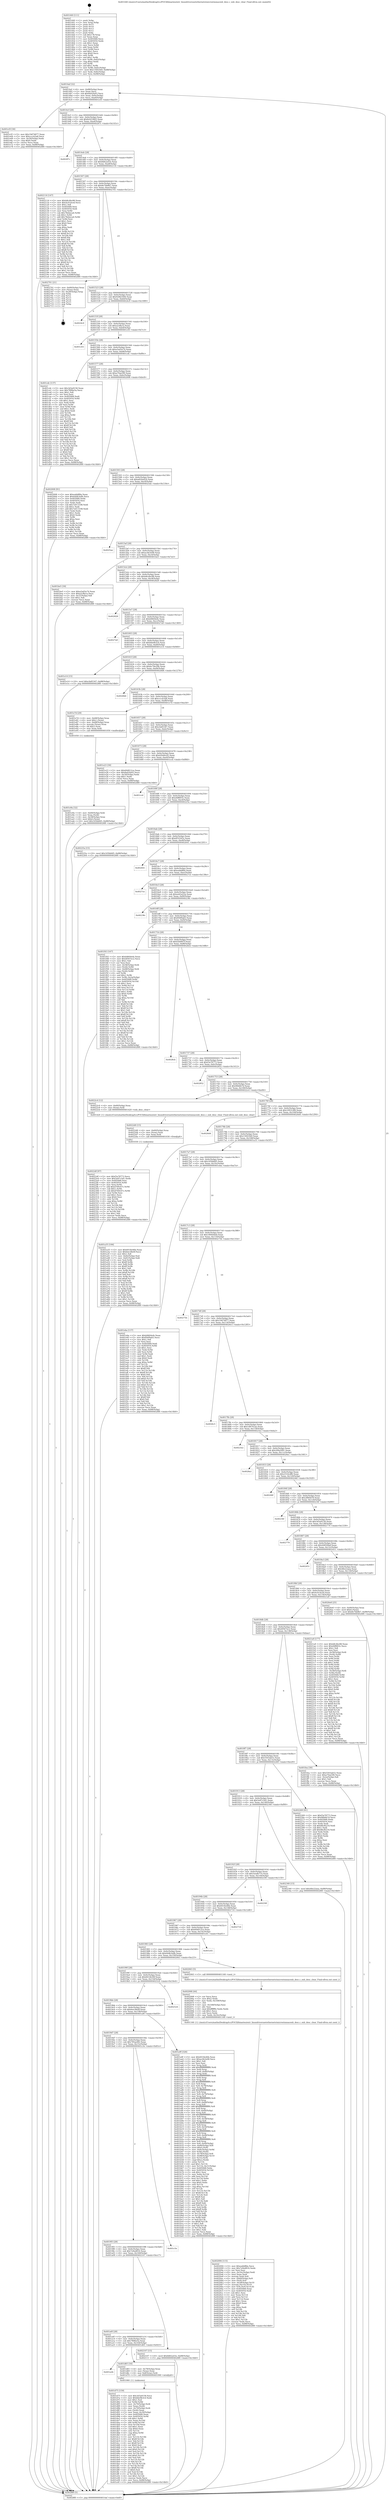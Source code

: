 digraph "0x401440" {
  label = "0x401440 (/mnt/c/Users/mathe/Desktop/tcc/POCII/binaries/extr_linuxdriversnetethernetstmicrostmmacenh_desc.c_enh_desc_clear_Final-ollvm.out::main(0))"
  labelloc = "t"
  node[shape=record]

  Entry [label="",width=0.3,height=0.3,shape=circle,fillcolor=black,style=filled]
  "0x4014af" [label="{
     0x4014af [32]\l
     | [instrs]\l
     &nbsp;&nbsp;0x4014af \<+6\>: mov -0x88(%rbp),%eax\l
     &nbsp;&nbsp;0x4014b5 \<+2\>: mov %eax,%ecx\l
     &nbsp;&nbsp;0x4014b7 \<+6\>: sub $0x8a02fa93,%ecx\l
     &nbsp;&nbsp;0x4014bd \<+6\>: mov %eax,-0x9c(%rbp)\l
     &nbsp;&nbsp;0x4014c3 \<+6\>: mov %ecx,-0xa0(%rbp)\l
     &nbsp;&nbsp;0x4014c9 \<+6\>: je 0000000000401e5f \<main+0xa1f\>\l
  }"]
  "0x401e5f" [label="{
     0x401e5f [30]\l
     | [instrs]\l
     &nbsp;&nbsp;0x401e5f \<+5\>: mov $0x19d74877,%eax\l
     &nbsp;&nbsp;0x401e64 \<+5\>: mov $0xccccb3a8,%ecx\l
     &nbsp;&nbsp;0x401e69 \<+3\>: mov -0x30(%rbp),%edx\l
     &nbsp;&nbsp;0x401e6c \<+3\>: cmp $0x0,%edx\l
     &nbsp;&nbsp;0x401e6f \<+3\>: cmove %ecx,%eax\l
     &nbsp;&nbsp;0x401e72 \<+6\>: mov %eax,-0x88(%rbp)\l
     &nbsp;&nbsp;0x401e78 \<+5\>: jmp 00000000004028f0 \<main+0x14b0\>\l
  }"]
  "0x4014cf" [label="{
     0x4014cf [28]\l
     | [instrs]\l
     &nbsp;&nbsp;0x4014cf \<+5\>: jmp 00000000004014d4 \<main+0x94\>\l
     &nbsp;&nbsp;0x4014d4 \<+6\>: mov -0x9c(%rbp),%eax\l
     &nbsp;&nbsp;0x4014da \<+5\>: sub $0x8cb538d3,%eax\l
     &nbsp;&nbsp;0x4014df \<+6\>: mov %eax,-0xa4(%rbp)\l
     &nbsp;&nbsp;0x4014e5 \<+6\>: je 000000000040287c \<main+0x143c\>\l
  }"]
  Exit [label="",width=0.3,height=0.3,shape=circle,fillcolor=black,style=filled,peripheries=2]
  "0x40287c" [label="{
     0x40287c\l
  }", style=dashed]
  "0x4014eb" [label="{
     0x4014eb [28]\l
     | [instrs]\l
     &nbsp;&nbsp;0x4014eb \<+5\>: jmp 00000000004014f0 \<main+0xb0\>\l
     &nbsp;&nbsp;0x4014f0 \<+6\>: mov -0x9c(%rbp),%eax\l
     &nbsp;&nbsp;0x4014f6 \<+5\>: sub $0x8d62a43e,%eax\l
     &nbsp;&nbsp;0x4014fb \<+6\>: mov %eax,-0xa8(%rbp)\l
     &nbsp;&nbsp;0x401501 \<+6\>: je 0000000000402116 \<main+0xcd6\>\l
  }"]
  "0x4022df" [label="{
     0x4022df [97]\l
     | [instrs]\l
     &nbsp;&nbsp;0x4022df \<+5\>: mov $0xf3a78773,%ecx\l
     &nbsp;&nbsp;0x4022e4 \<+5\>: mov $0x5e87c5d1,%edx\l
     &nbsp;&nbsp;0x4022e9 \<+7\>: mov 0x405068,%esi\l
     &nbsp;&nbsp;0x4022f0 \<+8\>: mov 0x405054,%r8d\l
     &nbsp;&nbsp;0x4022f8 \<+3\>: mov %esi,%r9d\l
     &nbsp;&nbsp;0x4022fb \<+7\>: add $0xd769c67c,%r9d\l
     &nbsp;&nbsp;0x402302 \<+4\>: sub $0x1,%r9d\l
     &nbsp;&nbsp;0x402306 \<+7\>: sub $0xd769c67c,%r9d\l
     &nbsp;&nbsp;0x40230d \<+4\>: imul %r9d,%esi\l
     &nbsp;&nbsp;0x402311 \<+3\>: and $0x1,%esi\l
     &nbsp;&nbsp;0x402314 \<+3\>: cmp $0x0,%esi\l
     &nbsp;&nbsp;0x402317 \<+4\>: sete %r10b\l
     &nbsp;&nbsp;0x40231b \<+4\>: cmp $0xa,%r8d\l
     &nbsp;&nbsp;0x40231f \<+4\>: setl %r11b\l
     &nbsp;&nbsp;0x402323 \<+3\>: mov %r10b,%bl\l
     &nbsp;&nbsp;0x402326 \<+3\>: and %r11b,%bl\l
     &nbsp;&nbsp;0x402329 \<+3\>: xor %r11b,%r10b\l
     &nbsp;&nbsp;0x40232c \<+3\>: or %r10b,%bl\l
     &nbsp;&nbsp;0x40232f \<+3\>: test $0x1,%bl\l
     &nbsp;&nbsp;0x402332 \<+3\>: cmovne %edx,%ecx\l
     &nbsp;&nbsp;0x402335 \<+6\>: mov %ecx,-0x88(%rbp)\l
     &nbsp;&nbsp;0x40233b \<+5\>: jmp 00000000004028f0 \<main+0x14b0\>\l
  }"]
  "0x402116" [label="{
     0x402116 [147]\l
     | [instrs]\l
     &nbsp;&nbsp;0x402116 \<+5\>: mov $0xb8c4bc88,%eax\l
     &nbsp;&nbsp;0x40211b \<+5\>: mov $0x4c01dced,%ecx\l
     &nbsp;&nbsp;0x402120 \<+2\>: mov $0x1,%dl\l
     &nbsp;&nbsp;0x402122 \<+7\>: mov 0x405068,%esi\l
     &nbsp;&nbsp;0x402129 \<+7\>: mov 0x405054,%edi\l
     &nbsp;&nbsp;0x402130 \<+3\>: mov %esi,%r8d\l
     &nbsp;&nbsp;0x402133 \<+7\>: sub $0x78ebeca4,%r8d\l
     &nbsp;&nbsp;0x40213a \<+4\>: sub $0x1,%r8d\l
     &nbsp;&nbsp;0x40213e \<+7\>: add $0x78ebeca4,%r8d\l
     &nbsp;&nbsp;0x402145 \<+4\>: imul %r8d,%esi\l
     &nbsp;&nbsp;0x402149 \<+3\>: and $0x1,%esi\l
     &nbsp;&nbsp;0x40214c \<+3\>: cmp $0x0,%esi\l
     &nbsp;&nbsp;0x40214f \<+4\>: sete %r9b\l
     &nbsp;&nbsp;0x402153 \<+3\>: cmp $0xa,%edi\l
     &nbsp;&nbsp;0x402156 \<+4\>: setl %r10b\l
     &nbsp;&nbsp;0x40215a \<+3\>: mov %r9b,%r11b\l
     &nbsp;&nbsp;0x40215d \<+4\>: xor $0xff,%r11b\l
     &nbsp;&nbsp;0x402161 \<+3\>: mov %r10b,%bl\l
     &nbsp;&nbsp;0x402164 \<+3\>: xor $0xff,%bl\l
     &nbsp;&nbsp;0x402167 \<+3\>: xor $0x1,%dl\l
     &nbsp;&nbsp;0x40216a \<+3\>: mov %r11b,%r14b\l
     &nbsp;&nbsp;0x40216d \<+4\>: and $0xff,%r14b\l
     &nbsp;&nbsp;0x402171 \<+3\>: and %dl,%r9b\l
     &nbsp;&nbsp;0x402174 \<+3\>: mov %bl,%r15b\l
     &nbsp;&nbsp;0x402177 \<+4\>: and $0xff,%r15b\l
     &nbsp;&nbsp;0x40217b \<+3\>: and %dl,%r10b\l
     &nbsp;&nbsp;0x40217e \<+3\>: or %r9b,%r14b\l
     &nbsp;&nbsp;0x402181 \<+3\>: or %r10b,%r15b\l
     &nbsp;&nbsp;0x402184 \<+3\>: xor %r15b,%r14b\l
     &nbsp;&nbsp;0x402187 \<+3\>: or %bl,%r11b\l
     &nbsp;&nbsp;0x40218a \<+4\>: xor $0xff,%r11b\l
     &nbsp;&nbsp;0x40218e \<+3\>: or $0x1,%dl\l
     &nbsp;&nbsp;0x402191 \<+3\>: and %dl,%r11b\l
     &nbsp;&nbsp;0x402194 \<+3\>: or %r11b,%r14b\l
     &nbsp;&nbsp;0x402197 \<+4\>: test $0x1,%r14b\l
     &nbsp;&nbsp;0x40219b \<+3\>: cmovne %ecx,%eax\l
     &nbsp;&nbsp;0x40219e \<+6\>: mov %eax,-0x88(%rbp)\l
     &nbsp;&nbsp;0x4021a4 \<+5\>: jmp 00000000004028f0 \<main+0x14b0\>\l
  }"]
  "0x401507" [label="{
     0x401507 [28]\l
     | [instrs]\l
     &nbsp;&nbsp;0x401507 \<+5\>: jmp 000000000040150c \<main+0xcc\>\l
     &nbsp;&nbsp;0x40150c \<+6\>: mov -0x9c(%rbp),%eax\l
     &nbsp;&nbsp;0x401512 \<+5\>: sub $0x8e7bb8b7,%eax\l
     &nbsp;&nbsp;0x401517 \<+6\>: mov %eax,-0xac(%rbp)\l
     &nbsp;&nbsp;0x40151d \<+6\>: je 0000000000402701 \<main+0x12c1\>\l
  }"]
  "0x4022d0" [label="{
     0x4022d0 [15]\l
     | [instrs]\l
     &nbsp;&nbsp;0x4022d0 \<+4\>: mov -0x60(%rbp),%rax\l
     &nbsp;&nbsp;0x4022d4 \<+3\>: mov (%rax),%rax\l
     &nbsp;&nbsp;0x4022d7 \<+3\>: mov %rax,%rdi\l
     &nbsp;&nbsp;0x4022da \<+5\>: call 0000000000401030 \<free@plt\>\l
     | [calls]\l
     &nbsp;&nbsp;0x401030 \{1\} (unknown)\l
  }"]
  "0x402701" [label="{
     0x402701 [21]\l
     | [instrs]\l
     &nbsp;&nbsp;0x402701 \<+4\>: mov -0x80(%rbp),%rax\l
     &nbsp;&nbsp;0x402705 \<+2\>: mov (%rax),%eax\l
     &nbsp;&nbsp;0x402707 \<+4\>: lea -0x28(%rbp),%rsp\l
     &nbsp;&nbsp;0x40270b \<+1\>: pop %rbx\l
     &nbsp;&nbsp;0x40270c \<+2\>: pop %r12\l
     &nbsp;&nbsp;0x40270e \<+2\>: pop %r13\l
     &nbsp;&nbsp;0x402710 \<+2\>: pop %r14\l
     &nbsp;&nbsp;0x402712 \<+2\>: pop %r15\l
     &nbsp;&nbsp;0x402714 \<+1\>: pop %rbp\l
     &nbsp;&nbsp;0x402715 \<+1\>: ret\l
  }"]
  "0x401523" [label="{
     0x401523 [28]\l
     | [instrs]\l
     &nbsp;&nbsp;0x401523 \<+5\>: jmp 0000000000401528 \<main+0xe8\>\l
     &nbsp;&nbsp;0x401528 \<+6\>: mov -0x9c(%rbp),%eax\l
     &nbsp;&nbsp;0x40152e \<+5\>: sub $0x928b3584,%eax\l
     &nbsp;&nbsp;0x401533 \<+6\>: mov %eax,-0xb0(%rbp)\l
     &nbsp;&nbsp;0x401539 \<+6\>: je 00000000004024c9 \<main+0x1089\>\l
  }"]
  "0x402094" [label="{
     0x402094 [115]\l
     | [instrs]\l
     &nbsp;&nbsp;0x402094 \<+5\>: mov $0xeabbffda,%ecx\l
     &nbsp;&nbsp;0x402099 \<+5\>: mov $0x7e9ed816,%edx\l
     &nbsp;&nbsp;0x40209e \<+2\>: xor %esi,%esi\l
     &nbsp;&nbsp;0x4020a0 \<+6\>: mov -0x16c(%rbp),%edi\l
     &nbsp;&nbsp;0x4020a6 \<+3\>: imul %eax,%edi\l
     &nbsp;&nbsp;0x4020a9 \<+3\>: movslq %edi,%r8\l
     &nbsp;&nbsp;0x4020ac \<+4\>: mov -0x60(%rbp),%r9\l
     &nbsp;&nbsp;0x4020b0 \<+3\>: mov (%r9),%r9\l
     &nbsp;&nbsp;0x4020b3 \<+4\>: mov -0x58(%rbp),%r10\l
     &nbsp;&nbsp;0x4020b7 \<+3\>: movslq (%r10),%r10\l
     &nbsp;&nbsp;0x4020ba \<+4\>: mov %r8,(%r9,%r10,8)\l
     &nbsp;&nbsp;0x4020be \<+7\>: mov 0x405068,%eax\l
     &nbsp;&nbsp;0x4020c5 \<+7\>: mov 0x405054,%edi\l
     &nbsp;&nbsp;0x4020cc \<+3\>: sub $0x1,%esi\l
     &nbsp;&nbsp;0x4020cf \<+3\>: mov %eax,%r11d\l
     &nbsp;&nbsp;0x4020d2 \<+3\>: add %esi,%r11d\l
     &nbsp;&nbsp;0x4020d5 \<+4\>: imul %r11d,%eax\l
     &nbsp;&nbsp;0x4020d9 \<+3\>: and $0x1,%eax\l
     &nbsp;&nbsp;0x4020dc \<+3\>: cmp $0x0,%eax\l
     &nbsp;&nbsp;0x4020df \<+3\>: sete %bl\l
     &nbsp;&nbsp;0x4020e2 \<+3\>: cmp $0xa,%edi\l
     &nbsp;&nbsp;0x4020e5 \<+4\>: setl %r14b\l
     &nbsp;&nbsp;0x4020e9 \<+3\>: mov %bl,%r15b\l
     &nbsp;&nbsp;0x4020ec \<+3\>: and %r14b,%r15b\l
     &nbsp;&nbsp;0x4020ef \<+3\>: xor %r14b,%bl\l
     &nbsp;&nbsp;0x4020f2 \<+3\>: or %bl,%r15b\l
     &nbsp;&nbsp;0x4020f5 \<+4\>: test $0x1,%r15b\l
     &nbsp;&nbsp;0x4020f9 \<+3\>: cmovne %edx,%ecx\l
     &nbsp;&nbsp;0x4020fc \<+6\>: mov %ecx,-0x88(%rbp)\l
     &nbsp;&nbsp;0x402102 \<+5\>: jmp 00000000004028f0 \<main+0x14b0\>\l
  }"]
  "0x4024c9" [label="{
     0x4024c9\l
  }", style=dashed]
  "0x40153f" [label="{
     0x40153f [28]\l
     | [instrs]\l
     &nbsp;&nbsp;0x40153f \<+5\>: jmp 0000000000401544 \<main+0x104\>\l
     &nbsp;&nbsp;0x401544 \<+6\>: mov -0x9c(%rbp),%eax\l
     &nbsp;&nbsp;0x40154a \<+5\>: sub $0xa2cffa1a,%eax\l
     &nbsp;&nbsp;0x40154f \<+6\>: mov %eax,-0xb4(%rbp)\l
     &nbsp;&nbsp;0x401555 \<+6\>: je 0000000000401c03 \<main+0x7c3\>\l
  }"]
  "0x402068" [label="{
     0x402068 [44]\l
     | [instrs]\l
     &nbsp;&nbsp;0x402068 \<+2\>: xor %ecx,%ecx\l
     &nbsp;&nbsp;0x40206a \<+5\>: mov $0x2,%edx\l
     &nbsp;&nbsp;0x40206f \<+6\>: mov %edx,-0x168(%rbp)\l
     &nbsp;&nbsp;0x402075 \<+1\>: cltd\l
     &nbsp;&nbsp;0x402076 \<+6\>: mov -0x168(%rbp),%esi\l
     &nbsp;&nbsp;0x40207c \<+2\>: idiv %esi\l
     &nbsp;&nbsp;0x40207e \<+6\>: imul $0xfffffffe,%edx,%edx\l
     &nbsp;&nbsp;0x402084 \<+3\>: sub $0x1,%ecx\l
     &nbsp;&nbsp;0x402087 \<+2\>: sub %ecx,%edx\l
     &nbsp;&nbsp;0x402089 \<+6\>: mov %edx,-0x16c(%rbp)\l
     &nbsp;&nbsp;0x40208f \<+5\>: call 0000000000401160 \<next_i\>\l
     | [calls]\l
     &nbsp;&nbsp;0x401160 \{1\} (/mnt/c/Users/mathe/Desktop/tcc/POCII/binaries/extr_linuxdriversnetethernetstmicrostmmacenh_desc.c_enh_desc_clear_Final-ollvm.out::next_i)\l
  }"]
  "0x401c03" [label="{
     0x401c03\l
  }", style=dashed]
  "0x40155b" [label="{
     0x40155b [28]\l
     | [instrs]\l
     &nbsp;&nbsp;0x40155b \<+5\>: jmp 0000000000401560 \<main+0x120\>\l
     &nbsp;&nbsp;0x401560 \<+6\>: mov -0x9c(%rbp),%eax\l
     &nbsp;&nbsp;0x401566 \<+5\>: sub $0xa5a05e74,%eax\l
     &nbsp;&nbsp;0x40156b \<+6\>: mov %eax,-0xb8(%rbp)\l
     &nbsp;&nbsp;0x401571 \<+6\>: je 0000000000401cdc \<main+0x89c\>\l
  }"]
  "0x401e9a" [label="{
     0x401e9a [32]\l
     | [instrs]\l
     &nbsp;&nbsp;0x401e9a \<+4\>: mov -0x60(%rbp),%rdi\l
     &nbsp;&nbsp;0x401e9e \<+3\>: mov %rax,(%rdi)\l
     &nbsp;&nbsp;0x401ea1 \<+4\>: mov -0x58(%rbp),%rax\l
     &nbsp;&nbsp;0x401ea5 \<+6\>: movl $0x0,(%rax)\l
     &nbsp;&nbsp;0x401eab \<+10\>: movl $0x165bbfd5,-0x88(%rbp)\l
     &nbsp;&nbsp;0x401eb5 \<+5\>: jmp 00000000004028f0 \<main+0x14b0\>\l
  }"]
  "0x401cdc" [label="{
     0x401cdc [137]\l
     | [instrs]\l
     &nbsp;&nbsp;0x401cdc \<+5\>: mov $0x3d3a9158,%eax\l
     &nbsp;&nbsp;0x401ce1 \<+5\>: mov $0x7f6fbe5a,%ecx\l
     &nbsp;&nbsp;0x401ce6 \<+2\>: mov $0x1,%dl\l
     &nbsp;&nbsp;0x401ce8 \<+2\>: xor %esi,%esi\l
     &nbsp;&nbsp;0x401cea \<+7\>: mov 0x405068,%edi\l
     &nbsp;&nbsp;0x401cf1 \<+8\>: mov 0x405054,%r8d\l
     &nbsp;&nbsp;0x401cf9 \<+3\>: sub $0x1,%esi\l
     &nbsp;&nbsp;0x401cfc \<+3\>: mov %edi,%r9d\l
     &nbsp;&nbsp;0x401cff \<+3\>: add %esi,%r9d\l
     &nbsp;&nbsp;0x401d02 \<+4\>: imul %r9d,%edi\l
     &nbsp;&nbsp;0x401d06 \<+3\>: and $0x1,%edi\l
     &nbsp;&nbsp;0x401d09 \<+3\>: cmp $0x0,%edi\l
     &nbsp;&nbsp;0x401d0c \<+4\>: sete %r10b\l
     &nbsp;&nbsp;0x401d10 \<+4\>: cmp $0xa,%r8d\l
     &nbsp;&nbsp;0x401d14 \<+4\>: setl %r11b\l
     &nbsp;&nbsp;0x401d18 \<+3\>: mov %r10b,%bl\l
     &nbsp;&nbsp;0x401d1b \<+3\>: xor $0xff,%bl\l
     &nbsp;&nbsp;0x401d1e \<+3\>: mov %r11b,%r14b\l
     &nbsp;&nbsp;0x401d21 \<+4\>: xor $0xff,%r14b\l
     &nbsp;&nbsp;0x401d25 \<+3\>: xor $0x0,%dl\l
     &nbsp;&nbsp;0x401d28 \<+3\>: mov %bl,%r15b\l
     &nbsp;&nbsp;0x401d2b \<+4\>: and $0x0,%r15b\l
     &nbsp;&nbsp;0x401d2f \<+3\>: and %dl,%r10b\l
     &nbsp;&nbsp;0x401d32 \<+3\>: mov %r14b,%r12b\l
     &nbsp;&nbsp;0x401d35 \<+4\>: and $0x0,%r12b\l
     &nbsp;&nbsp;0x401d39 \<+3\>: and %dl,%r11b\l
     &nbsp;&nbsp;0x401d3c \<+3\>: or %r10b,%r15b\l
     &nbsp;&nbsp;0x401d3f \<+3\>: or %r11b,%r12b\l
     &nbsp;&nbsp;0x401d42 \<+3\>: xor %r12b,%r15b\l
     &nbsp;&nbsp;0x401d45 \<+3\>: or %r14b,%bl\l
     &nbsp;&nbsp;0x401d48 \<+3\>: xor $0xff,%bl\l
     &nbsp;&nbsp;0x401d4b \<+3\>: or $0x0,%dl\l
     &nbsp;&nbsp;0x401d4e \<+2\>: and %dl,%bl\l
     &nbsp;&nbsp;0x401d50 \<+3\>: or %bl,%r15b\l
     &nbsp;&nbsp;0x401d53 \<+4\>: test $0x1,%r15b\l
     &nbsp;&nbsp;0x401d57 \<+3\>: cmovne %ecx,%eax\l
     &nbsp;&nbsp;0x401d5a \<+6\>: mov %eax,-0x88(%rbp)\l
     &nbsp;&nbsp;0x401d60 \<+5\>: jmp 00000000004028f0 \<main+0x14b0\>\l
  }"]
  "0x401577" [label="{
     0x401577 [28]\l
     | [instrs]\l
     &nbsp;&nbsp;0x401577 \<+5\>: jmp 000000000040157c \<main+0x13c\>\l
     &nbsp;&nbsp;0x40157c \<+6\>: mov -0x9c(%rbp),%eax\l
     &nbsp;&nbsp;0x401582 \<+5\>: sub $0xa70ae5f0,%eax\l
     &nbsp;&nbsp;0x401587 \<+6\>: mov %eax,-0xbc(%rbp)\l
     &nbsp;&nbsp;0x40158d \<+6\>: je 0000000000402008 \<main+0xbc8\>\l
  }"]
  "0x401d75" [label="{
     0x401d75 [159]\l
     | [instrs]\l
     &nbsp;&nbsp;0x401d75 \<+5\>: mov $0x3d3a9158,%ecx\l
     &nbsp;&nbsp;0x401d7a \<+5\>: mov $0xbbe9b3c4,%edx\l
     &nbsp;&nbsp;0x401d7f \<+3\>: mov $0x1,%sil\l
     &nbsp;&nbsp;0x401d82 \<+3\>: xor %r8d,%r8d\l
     &nbsp;&nbsp;0x401d85 \<+4\>: mov -0x70(%rbp),%rdi\l
     &nbsp;&nbsp;0x401d89 \<+2\>: mov %eax,(%rdi)\l
     &nbsp;&nbsp;0x401d8b \<+4\>: mov -0x70(%rbp),%rdi\l
     &nbsp;&nbsp;0x401d8f \<+2\>: mov (%rdi),%eax\l
     &nbsp;&nbsp;0x401d91 \<+3\>: mov %eax,-0x30(%rbp)\l
     &nbsp;&nbsp;0x401d94 \<+7\>: mov 0x405068,%eax\l
     &nbsp;&nbsp;0x401d9b \<+8\>: mov 0x405054,%r9d\l
     &nbsp;&nbsp;0x401da3 \<+4\>: sub $0x1,%r8d\l
     &nbsp;&nbsp;0x401da7 \<+3\>: mov %eax,%r10d\l
     &nbsp;&nbsp;0x401daa \<+3\>: add %r8d,%r10d\l
     &nbsp;&nbsp;0x401dad \<+4\>: imul %r10d,%eax\l
     &nbsp;&nbsp;0x401db1 \<+3\>: and $0x1,%eax\l
     &nbsp;&nbsp;0x401db4 \<+3\>: cmp $0x0,%eax\l
     &nbsp;&nbsp;0x401db7 \<+4\>: sete %r11b\l
     &nbsp;&nbsp;0x401dbb \<+4\>: cmp $0xa,%r9d\l
     &nbsp;&nbsp;0x401dbf \<+3\>: setl %bl\l
     &nbsp;&nbsp;0x401dc2 \<+3\>: mov %r11b,%r14b\l
     &nbsp;&nbsp;0x401dc5 \<+4\>: xor $0xff,%r14b\l
     &nbsp;&nbsp;0x401dc9 \<+3\>: mov %bl,%r15b\l
     &nbsp;&nbsp;0x401dcc \<+4\>: xor $0xff,%r15b\l
     &nbsp;&nbsp;0x401dd0 \<+4\>: xor $0x0,%sil\l
     &nbsp;&nbsp;0x401dd4 \<+3\>: mov %r14b,%r12b\l
     &nbsp;&nbsp;0x401dd7 \<+4\>: and $0x0,%r12b\l
     &nbsp;&nbsp;0x401ddb \<+3\>: and %sil,%r11b\l
     &nbsp;&nbsp;0x401dde \<+3\>: mov %r15b,%r13b\l
     &nbsp;&nbsp;0x401de1 \<+4\>: and $0x0,%r13b\l
     &nbsp;&nbsp;0x401de5 \<+3\>: and %sil,%bl\l
     &nbsp;&nbsp;0x401de8 \<+3\>: or %r11b,%r12b\l
     &nbsp;&nbsp;0x401deb \<+3\>: or %bl,%r13b\l
     &nbsp;&nbsp;0x401dee \<+3\>: xor %r13b,%r12b\l
     &nbsp;&nbsp;0x401df1 \<+3\>: or %r15b,%r14b\l
     &nbsp;&nbsp;0x401df4 \<+4\>: xor $0xff,%r14b\l
     &nbsp;&nbsp;0x401df8 \<+4\>: or $0x0,%sil\l
     &nbsp;&nbsp;0x401dfc \<+3\>: and %sil,%r14b\l
     &nbsp;&nbsp;0x401dff \<+3\>: or %r14b,%r12b\l
     &nbsp;&nbsp;0x401e02 \<+4\>: test $0x1,%r12b\l
     &nbsp;&nbsp;0x401e06 \<+3\>: cmovne %edx,%ecx\l
     &nbsp;&nbsp;0x401e09 \<+6\>: mov %ecx,-0x88(%rbp)\l
     &nbsp;&nbsp;0x401e0f \<+5\>: jmp 00000000004028f0 \<main+0x14b0\>\l
  }"]
  "0x402008" [label="{
     0x402008 [91]\l
     | [instrs]\l
     &nbsp;&nbsp;0x402008 \<+5\>: mov $0xeabbffda,%eax\l
     &nbsp;&nbsp;0x40200d \<+5\>: mov $0x64db3edb,%ecx\l
     &nbsp;&nbsp;0x402012 \<+7\>: mov 0x405068,%edx\l
     &nbsp;&nbsp;0x402019 \<+7\>: mov 0x405054,%esi\l
     &nbsp;&nbsp;0x402020 \<+2\>: mov %edx,%edi\l
     &nbsp;&nbsp;0x402022 \<+6\>: sub $0x7e013108,%edi\l
     &nbsp;&nbsp;0x402028 \<+3\>: sub $0x1,%edi\l
     &nbsp;&nbsp;0x40202b \<+6\>: add $0x7e013108,%edi\l
     &nbsp;&nbsp;0x402031 \<+3\>: imul %edi,%edx\l
     &nbsp;&nbsp;0x402034 \<+3\>: and $0x1,%edx\l
     &nbsp;&nbsp;0x402037 \<+3\>: cmp $0x0,%edx\l
     &nbsp;&nbsp;0x40203a \<+4\>: sete %r8b\l
     &nbsp;&nbsp;0x40203e \<+3\>: cmp $0xa,%esi\l
     &nbsp;&nbsp;0x402041 \<+4\>: setl %r9b\l
     &nbsp;&nbsp;0x402045 \<+3\>: mov %r8b,%r10b\l
     &nbsp;&nbsp;0x402048 \<+3\>: and %r9b,%r10b\l
     &nbsp;&nbsp;0x40204b \<+3\>: xor %r9b,%r8b\l
     &nbsp;&nbsp;0x40204e \<+3\>: or %r8b,%r10b\l
     &nbsp;&nbsp;0x402051 \<+4\>: test $0x1,%r10b\l
     &nbsp;&nbsp;0x402055 \<+3\>: cmovne %ecx,%eax\l
     &nbsp;&nbsp;0x402058 \<+6\>: mov %eax,-0x88(%rbp)\l
     &nbsp;&nbsp;0x40205e \<+5\>: jmp 00000000004028f0 \<main+0x14b0\>\l
  }"]
  "0x401593" [label="{
     0x401593 [28]\l
     | [instrs]\l
     &nbsp;&nbsp;0x401593 \<+5\>: jmp 0000000000401598 \<main+0x158\>\l
     &nbsp;&nbsp;0x401598 \<+6\>: mov -0x9c(%rbp),%eax\l
     &nbsp;&nbsp;0x40159e \<+5\>: sub $0xa820a924,%eax\l
     &nbsp;&nbsp;0x4015a3 \<+6\>: mov %eax,-0xc0(%rbp)\l
     &nbsp;&nbsp;0x4015a9 \<+6\>: je 00000000004025ae \<main+0x116e\>\l
  }"]
  "0x401a2b" [label="{
     0x401a2b\l
  }", style=dashed]
  "0x4025ae" [label="{
     0x4025ae\l
  }", style=dashed]
  "0x4015af" [label="{
     0x4015af [28]\l
     | [instrs]\l
     &nbsp;&nbsp;0x4015af \<+5\>: jmp 00000000004015b4 \<main+0x174\>\l
     &nbsp;&nbsp;0x4015b4 \<+6\>: mov -0x9c(%rbp),%eax\l
     &nbsp;&nbsp;0x4015ba \<+5\>: sub $0xac4b3e08,%eax\l
     &nbsp;&nbsp;0x4015bf \<+6\>: mov %eax,-0xc4(%rbp)\l
     &nbsp;&nbsp;0x4015c5 \<+6\>: je 0000000000401be5 \<main+0x7a5\>\l
  }"]
  "0x401d65" [label="{
     0x401d65 [16]\l
     | [instrs]\l
     &nbsp;&nbsp;0x401d65 \<+4\>: mov -0x78(%rbp),%rax\l
     &nbsp;&nbsp;0x401d69 \<+3\>: mov (%rax),%rax\l
     &nbsp;&nbsp;0x401d6c \<+4\>: mov 0x8(%rax),%rdi\l
     &nbsp;&nbsp;0x401d70 \<+5\>: call 0000000000401060 \<atoi@plt\>\l
     | [calls]\l
     &nbsp;&nbsp;0x401060 \{1\} (unknown)\l
  }"]
  "0x401be5" [label="{
     0x401be5 [30]\l
     | [instrs]\l
     &nbsp;&nbsp;0x401be5 \<+5\>: mov $0xa5a05e74,%eax\l
     &nbsp;&nbsp;0x401bea \<+5\>: mov $0xa2cffa1a,%ecx\l
     &nbsp;&nbsp;0x401bef \<+3\>: mov -0x31(%rbp),%dl\l
     &nbsp;&nbsp;0x401bf2 \<+3\>: test $0x1,%dl\l
     &nbsp;&nbsp;0x401bf5 \<+3\>: cmovne %ecx,%eax\l
     &nbsp;&nbsp;0x401bf8 \<+6\>: mov %eax,-0x88(%rbp)\l
     &nbsp;&nbsp;0x401bfe \<+5\>: jmp 00000000004028f0 \<main+0x14b0\>\l
  }"]
  "0x4015cb" [label="{
     0x4015cb [28]\l
     | [instrs]\l
     &nbsp;&nbsp;0x4015cb \<+5\>: jmp 00000000004015d0 \<main+0x190\>\l
     &nbsp;&nbsp;0x4015d0 \<+6\>: mov -0x9c(%rbp),%eax\l
     &nbsp;&nbsp;0x4015d6 \<+5\>: sub $0xb8c4bc88,%eax\l
     &nbsp;&nbsp;0x4015db \<+6\>: mov %eax,-0xc8(%rbp)\l
     &nbsp;&nbsp;0x4015e1 \<+6\>: je 0000000000402828 \<main+0x13e8\>\l
  }"]
  "0x401a0f" [label="{
     0x401a0f [28]\l
     | [instrs]\l
     &nbsp;&nbsp;0x401a0f \<+5\>: jmp 0000000000401a14 \<main+0x5d4\>\l
     &nbsp;&nbsp;0x401a14 \<+6\>: mov -0x9c(%rbp),%eax\l
     &nbsp;&nbsp;0x401a1a \<+5\>: sub $0x7f6fbe5a,%eax\l
     &nbsp;&nbsp;0x401a1f \<+6\>: mov %eax,-0x164(%rbp)\l
     &nbsp;&nbsp;0x401a25 \<+6\>: je 0000000000401d65 \<main+0x925\>\l
  }"]
  "0x402828" [label="{
     0x402828\l
  }", style=dashed]
  "0x4015e7" [label="{
     0x4015e7 [28]\l
     | [instrs]\l
     &nbsp;&nbsp;0x4015e7 \<+5\>: jmp 00000000004015ec \<main+0x1ac\>\l
     &nbsp;&nbsp;0x4015ec \<+6\>: mov -0x9c(%rbp),%eax\l
     &nbsp;&nbsp;0x4015f2 \<+5\>: sub $0xb9604efe,%eax\l
     &nbsp;&nbsp;0x4015f7 \<+6\>: mov %eax,-0xcc(%rbp)\l
     &nbsp;&nbsp;0x4015fd \<+6\>: je 00000000004027a9 \<main+0x1369\>\l
  }"]
  "0x402107" [label="{
     0x402107 [15]\l
     | [instrs]\l
     &nbsp;&nbsp;0x402107 \<+10\>: movl $0x8d62a43e,-0x88(%rbp)\l
     &nbsp;&nbsp;0x402111 \<+5\>: jmp 00000000004028f0 \<main+0x14b0\>\l
  }"]
  "0x4027a9" [label="{
     0x4027a9\l
  }", style=dashed]
  "0x401603" [label="{
     0x401603 [28]\l
     | [instrs]\l
     &nbsp;&nbsp;0x401603 \<+5\>: jmp 0000000000401608 \<main+0x1c8\>\l
     &nbsp;&nbsp;0x401608 \<+6\>: mov -0x9c(%rbp),%eax\l
     &nbsp;&nbsp;0x40160e \<+5\>: sub $0xbbe9b3c4,%eax\l
     &nbsp;&nbsp;0x401613 \<+6\>: mov %eax,-0xd0(%rbp)\l
     &nbsp;&nbsp;0x401619 \<+6\>: je 0000000000401e14 \<main+0x9d4\>\l
  }"]
  "0x4019f3" [label="{
     0x4019f3 [28]\l
     | [instrs]\l
     &nbsp;&nbsp;0x4019f3 \<+5\>: jmp 00000000004019f8 \<main+0x5b8\>\l
     &nbsp;&nbsp;0x4019f8 \<+6\>: mov -0x9c(%rbp),%eax\l
     &nbsp;&nbsp;0x4019fe \<+5\>: sub $0x7e9ed816,%eax\l
     &nbsp;&nbsp;0x401a03 \<+6\>: mov %eax,-0x160(%rbp)\l
     &nbsp;&nbsp;0x401a09 \<+6\>: je 0000000000402107 \<main+0xcc7\>\l
  }"]
  "0x401e14" [label="{
     0x401e14 [15]\l
     | [instrs]\l
     &nbsp;&nbsp;0x401e14 \<+10\>: movl $0xcfa85347,-0x88(%rbp)\l
     &nbsp;&nbsp;0x401e1e \<+5\>: jmp 00000000004028f0 \<main+0x14b0\>\l
  }"]
  "0x40161f" [label="{
     0x40161f [28]\l
     | [instrs]\l
     &nbsp;&nbsp;0x40161f \<+5\>: jmp 0000000000401624 \<main+0x1e4\>\l
     &nbsp;&nbsp;0x401624 \<+6\>: mov -0x9c(%rbp),%eax\l
     &nbsp;&nbsp;0x40162a \<+5\>: sub $0xbc78e29b,%eax\l
     &nbsp;&nbsp;0x40162f \<+6\>: mov %eax,-0xd4(%rbp)\l
     &nbsp;&nbsp;0x401635 \<+6\>: je 00000000004026b6 \<main+0x1276\>\l
  }"]
  "0x401c5e" [label="{
     0x401c5e\l
  }", style=dashed]
  "0x4026b6" [label="{
     0x4026b6\l
  }", style=dashed]
  "0x40163b" [label="{
     0x40163b [28]\l
     | [instrs]\l
     &nbsp;&nbsp;0x40163b \<+5\>: jmp 0000000000401640 \<main+0x200\>\l
     &nbsp;&nbsp;0x401640 \<+6\>: mov -0x9c(%rbp),%eax\l
     &nbsp;&nbsp;0x401646 \<+5\>: sub $0xccccb3a8,%eax\l
     &nbsp;&nbsp;0x40164b \<+6\>: mov %eax,-0xd8(%rbp)\l
     &nbsp;&nbsp;0x401651 \<+6\>: je 0000000000401e7d \<main+0xa3d\>\l
  }"]
  "0x4019d7" [label="{
     0x4019d7 [28]\l
     | [instrs]\l
     &nbsp;&nbsp;0x4019d7 \<+5\>: jmp 00000000004019dc \<main+0x59c\>\l
     &nbsp;&nbsp;0x4019dc \<+6\>: mov -0x9c(%rbp),%eax\l
     &nbsp;&nbsp;0x4019e2 \<+5\>: sub $0x785ae9f2,%eax\l
     &nbsp;&nbsp;0x4019e7 \<+6\>: mov %eax,-0x15c(%rbp)\l
     &nbsp;&nbsp;0x4019ed \<+6\>: je 0000000000401c5e \<main+0x81e\>\l
  }"]
  "0x401e7d" [label="{
     0x401e7d [29]\l
     | [instrs]\l
     &nbsp;&nbsp;0x401e7d \<+4\>: mov -0x68(%rbp),%rax\l
     &nbsp;&nbsp;0x401e81 \<+6\>: movl $0x1,(%rax)\l
     &nbsp;&nbsp;0x401e87 \<+4\>: mov -0x68(%rbp),%rax\l
     &nbsp;&nbsp;0x401e8b \<+3\>: movslq (%rax),%rax\l
     &nbsp;&nbsp;0x401e8e \<+4\>: shl $0x3,%rax\l
     &nbsp;&nbsp;0x401e92 \<+3\>: mov %rax,%rdi\l
     &nbsp;&nbsp;0x401e95 \<+5\>: call 0000000000401050 \<malloc@plt\>\l
     | [calls]\l
     &nbsp;&nbsp;0x401050 \{1\} (unknown)\l
  }"]
  "0x401657" [label="{
     0x401657 [28]\l
     | [instrs]\l
     &nbsp;&nbsp;0x401657 \<+5\>: jmp 000000000040165c \<main+0x21c\>\l
     &nbsp;&nbsp;0x40165c \<+6\>: mov -0x9c(%rbp),%eax\l
     &nbsp;&nbsp;0x401662 \<+5\>: sub $0xcfa85347,%eax\l
     &nbsp;&nbsp;0x401667 \<+6\>: mov %eax,-0xdc(%rbp)\l
     &nbsp;&nbsp;0x40166d \<+6\>: je 0000000000401e23 \<main+0x9e3\>\l
  }"]
  "0x401a9f" [label="{
     0x401a9f [326]\l
     | [instrs]\l
     &nbsp;&nbsp;0x401a9f \<+5\>: mov $0x6018e46b,%eax\l
     &nbsp;&nbsp;0x401aa4 \<+5\>: mov $0xac4b3e08,%ecx\l
     &nbsp;&nbsp;0x401aa9 \<+2\>: mov $0x1,%dl\l
     &nbsp;&nbsp;0x401aab \<+2\>: xor %esi,%esi\l
     &nbsp;&nbsp;0x401aad \<+3\>: mov %rsp,%rdi\l
     &nbsp;&nbsp;0x401ab0 \<+4\>: add $0xfffffffffffffff0,%rdi\l
     &nbsp;&nbsp;0x401ab4 \<+3\>: mov %rdi,%rsp\l
     &nbsp;&nbsp;0x401ab7 \<+4\>: mov %rdi,-0x80(%rbp)\l
     &nbsp;&nbsp;0x401abb \<+3\>: mov %rsp,%rdi\l
     &nbsp;&nbsp;0x401abe \<+4\>: add $0xfffffffffffffff0,%rdi\l
     &nbsp;&nbsp;0x401ac2 \<+3\>: mov %rdi,%rsp\l
     &nbsp;&nbsp;0x401ac5 \<+3\>: mov %rsp,%r8\l
     &nbsp;&nbsp;0x401ac8 \<+4\>: add $0xfffffffffffffff0,%r8\l
     &nbsp;&nbsp;0x401acc \<+3\>: mov %r8,%rsp\l
     &nbsp;&nbsp;0x401acf \<+4\>: mov %r8,-0x78(%rbp)\l
     &nbsp;&nbsp;0x401ad3 \<+3\>: mov %rsp,%r8\l
     &nbsp;&nbsp;0x401ad6 \<+4\>: add $0xfffffffffffffff0,%r8\l
     &nbsp;&nbsp;0x401ada \<+3\>: mov %r8,%rsp\l
     &nbsp;&nbsp;0x401add \<+4\>: mov %r8,-0x70(%rbp)\l
     &nbsp;&nbsp;0x401ae1 \<+3\>: mov %rsp,%r8\l
     &nbsp;&nbsp;0x401ae4 \<+4\>: add $0xfffffffffffffff0,%r8\l
     &nbsp;&nbsp;0x401ae8 \<+3\>: mov %r8,%rsp\l
     &nbsp;&nbsp;0x401aeb \<+4\>: mov %r8,-0x68(%rbp)\l
     &nbsp;&nbsp;0x401aef \<+3\>: mov %rsp,%r8\l
     &nbsp;&nbsp;0x401af2 \<+4\>: add $0xfffffffffffffff0,%r8\l
     &nbsp;&nbsp;0x401af6 \<+3\>: mov %r8,%rsp\l
     &nbsp;&nbsp;0x401af9 \<+4\>: mov %r8,-0x60(%rbp)\l
     &nbsp;&nbsp;0x401afd \<+3\>: mov %rsp,%r8\l
     &nbsp;&nbsp;0x401b00 \<+4\>: add $0xfffffffffffffff0,%r8\l
     &nbsp;&nbsp;0x401b04 \<+3\>: mov %r8,%rsp\l
     &nbsp;&nbsp;0x401b07 \<+4\>: mov %r8,-0x58(%rbp)\l
     &nbsp;&nbsp;0x401b0b \<+3\>: mov %rsp,%r8\l
     &nbsp;&nbsp;0x401b0e \<+4\>: add $0xfffffffffffffff0,%r8\l
     &nbsp;&nbsp;0x401b12 \<+3\>: mov %r8,%rsp\l
     &nbsp;&nbsp;0x401b15 \<+4\>: mov %r8,-0x50(%rbp)\l
     &nbsp;&nbsp;0x401b19 \<+3\>: mov %rsp,%r8\l
     &nbsp;&nbsp;0x401b1c \<+4\>: add $0xfffffffffffffff0,%r8\l
     &nbsp;&nbsp;0x401b20 \<+3\>: mov %r8,%rsp\l
     &nbsp;&nbsp;0x401b23 \<+4\>: mov %r8,-0x48(%rbp)\l
     &nbsp;&nbsp;0x401b27 \<+3\>: mov %rsp,%r8\l
     &nbsp;&nbsp;0x401b2a \<+4\>: add $0xfffffffffffffff0,%r8\l
     &nbsp;&nbsp;0x401b2e \<+3\>: mov %r8,%rsp\l
     &nbsp;&nbsp;0x401b31 \<+4\>: mov %r8,-0x40(%rbp)\l
     &nbsp;&nbsp;0x401b35 \<+4\>: mov -0x80(%rbp),%r8\l
     &nbsp;&nbsp;0x401b39 \<+7\>: movl $0x0,(%r8)\l
     &nbsp;&nbsp;0x401b40 \<+7\>: mov -0x8c(%rbp),%r9d\l
     &nbsp;&nbsp;0x401b47 \<+3\>: mov %r9d,(%rdi)\l
     &nbsp;&nbsp;0x401b4a \<+4\>: mov -0x78(%rbp),%r8\l
     &nbsp;&nbsp;0x401b4e \<+7\>: mov -0x98(%rbp),%r10\l
     &nbsp;&nbsp;0x401b55 \<+3\>: mov %r10,(%r8)\l
     &nbsp;&nbsp;0x401b58 \<+3\>: cmpl $0x2,(%rdi)\l
     &nbsp;&nbsp;0x401b5b \<+4\>: setne %r11b\l
     &nbsp;&nbsp;0x401b5f \<+4\>: and $0x1,%r11b\l
     &nbsp;&nbsp;0x401b63 \<+4\>: mov %r11b,-0x31(%rbp)\l
     &nbsp;&nbsp;0x401b67 \<+7\>: mov 0x405068,%ebx\l
     &nbsp;&nbsp;0x401b6e \<+8\>: mov 0x405054,%r14d\l
     &nbsp;&nbsp;0x401b76 \<+3\>: sub $0x1,%esi\l
     &nbsp;&nbsp;0x401b79 \<+3\>: mov %ebx,%r15d\l
     &nbsp;&nbsp;0x401b7c \<+3\>: add %esi,%r15d\l
     &nbsp;&nbsp;0x401b7f \<+4\>: imul %r15d,%ebx\l
     &nbsp;&nbsp;0x401b83 \<+3\>: and $0x1,%ebx\l
     &nbsp;&nbsp;0x401b86 \<+3\>: cmp $0x0,%ebx\l
     &nbsp;&nbsp;0x401b89 \<+4\>: sete %r11b\l
     &nbsp;&nbsp;0x401b8d \<+4\>: cmp $0xa,%r14d\l
     &nbsp;&nbsp;0x401b91 \<+4\>: setl %r12b\l
     &nbsp;&nbsp;0x401b95 \<+3\>: mov %r11b,%r13b\l
     &nbsp;&nbsp;0x401b98 \<+4\>: xor $0xff,%r13b\l
     &nbsp;&nbsp;0x401b9c \<+3\>: mov %r12b,%sil\l
     &nbsp;&nbsp;0x401b9f \<+4\>: xor $0xff,%sil\l
     &nbsp;&nbsp;0x401ba3 \<+3\>: xor $0x1,%dl\l
     &nbsp;&nbsp;0x401ba6 \<+3\>: mov %r13b,%dil\l
     &nbsp;&nbsp;0x401ba9 \<+4\>: and $0xff,%dil\l
     &nbsp;&nbsp;0x401bad \<+3\>: and %dl,%r11b\l
     &nbsp;&nbsp;0x401bb0 \<+3\>: mov %sil,%r8b\l
     &nbsp;&nbsp;0x401bb3 \<+4\>: and $0xff,%r8b\l
     &nbsp;&nbsp;0x401bb7 \<+3\>: and %dl,%r12b\l
     &nbsp;&nbsp;0x401bba \<+3\>: or %r11b,%dil\l
     &nbsp;&nbsp;0x401bbd \<+3\>: or %r12b,%r8b\l
     &nbsp;&nbsp;0x401bc0 \<+3\>: xor %r8b,%dil\l
     &nbsp;&nbsp;0x401bc3 \<+3\>: or %sil,%r13b\l
     &nbsp;&nbsp;0x401bc6 \<+4\>: xor $0xff,%r13b\l
     &nbsp;&nbsp;0x401bca \<+3\>: or $0x1,%dl\l
     &nbsp;&nbsp;0x401bcd \<+3\>: and %dl,%r13b\l
     &nbsp;&nbsp;0x401bd0 \<+3\>: or %r13b,%dil\l
     &nbsp;&nbsp;0x401bd3 \<+4\>: test $0x1,%dil\l
     &nbsp;&nbsp;0x401bd7 \<+3\>: cmovne %ecx,%eax\l
     &nbsp;&nbsp;0x401bda \<+6\>: mov %eax,-0x88(%rbp)\l
     &nbsp;&nbsp;0x401be0 \<+5\>: jmp 00000000004028f0 \<main+0x14b0\>\l
  }"]
  "0x401e23" [label="{
     0x401e23 [30]\l
     | [instrs]\l
     &nbsp;&nbsp;0x401e23 \<+5\>: mov $0x60d012ca,%eax\l
     &nbsp;&nbsp;0x401e28 \<+5\>: mov $0x8a02fa93,%ecx\l
     &nbsp;&nbsp;0x401e2d \<+3\>: mov -0x30(%rbp),%edx\l
     &nbsp;&nbsp;0x401e30 \<+3\>: cmp $0x1,%edx\l
     &nbsp;&nbsp;0x401e33 \<+3\>: cmovl %ecx,%eax\l
     &nbsp;&nbsp;0x401e36 \<+6\>: mov %eax,-0x88(%rbp)\l
     &nbsp;&nbsp;0x401e3c \<+5\>: jmp 00000000004028f0 \<main+0x14b0\>\l
  }"]
  "0x401673" [label="{
     0x401673 [28]\l
     | [instrs]\l
     &nbsp;&nbsp;0x401673 \<+5\>: jmp 0000000000401678 \<main+0x238\>\l
     &nbsp;&nbsp;0x401678 \<+6\>: mov -0x9c(%rbp),%eax\l
     &nbsp;&nbsp;0x40167e \<+5\>: sub $0xd2b46cd5,%eax\l
     &nbsp;&nbsp;0x401683 \<+6\>: mov %eax,-0xe0(%rbp)\l
     &nbsp;&nbsp;0x401689 \<+6\>: je 0000000000401ccd \<main+0x88d\>\l
  }"]
  "0x4019bb" [label="{
     0x4019bb [28]\l
     | [instrs]\l
     &nbsp;&nbsp;0x4019bb \<+5\>: jmp 00000000004019c0 \<main+0x580\>\l
     &nbsp;&nbsp;0x4019c0 \<+6\>: mov -0x9c(%rbp),%eax\l
     &nbsp;&nbsp;0x4019c6 \<+5\>: sub $0x6ee38e0f,%eax\l
     &nbsp;&nbsp;0x4019cb \<+6\>: mov %eax,-0x158(%rbp)\l
     &nbsp;&nbsp;0x4019d1 \<+6\>: je 0000000000401a9f \<main+0x65f\>\l
  }"]
  "0x401ccd" [label="{
     0x401ccd\l
  }", style=dashed]
  "0x40168f" [label="{
     0x40168f [28]\l
     | [instrs]\l
     &nbsp;&nbsp;0x40168f \<+5\>: jmp 0000000000401694 \<main+0x254\>\l
     &nbsp;&nbsp;0x401694 \<+6\>: mov -0x9c(%rbp),%eax\l
     &nbsp;&nbsp;0x40169a \<+5\>: sub $0xd4ff693c,%eax\l
     &nbsp;&nbsp;0x40169f \<+6\>: mov %eax,-0xe4(%rbp)\l
     &nbsp;&nbsp;0x4016a5 \<+6\>: je 000000000040225a \<main+0xe1a\>\l
  }"]
  "0x402524" [label="{
     0x402524\l
  }", style=dashed]
  "0x40225a" [label="{
     0x40225a [15]\l
     | [instrs]\l
     &nbsp;&nbsp;0x40225a \<+10\>: movl $0x165bbfd5,-0x88(%rbp)\l
     &nbsp;&nbsp;0x402264 \<+5\>: jmp 00000000004028f0 \<main+0x14b0\>\l
  }"]
  "0x4016ab" [label="{
     0x4016ab [28]\l
     | [instrs]\l
     &nbsp;&nbsp;0x4016ab \<+5\>: jmp 00000000004016b0 \<main+0x270\>\l
     &nbsp;&nbsp;0x4016b0 \<+6\>: mov -0x9c(%rbp),%eax\l
     &nbsp;&nbsp;0x4016b6 \<+5\>: sub $0xdf103d3c,%eax\l
     &nbsp;&nbsp;0x4016bb \<+6\>: mov %eax,-0xe8(%rbp)\l
     &nbsp;&nbsp;0x4016c1 \<+6\>: je 0000000000402641 \<main+0x1201\>\l
  }"]
  "0x40199f" [label="{
     0x40199f [28]\l
     | [instrs]\l
     &nbsp;&nbsp;0x40199f \<+5\>: jmp 00000000004019a4 \<main+0x564\>\l
     &nbsp;&nbsp;0x4019a4 \<+6\>: mov -0x9c(%rbp),%eax\l
     &nbsp;&nbsp;0x4019aa \<+5\>: sub $0x6614b30f,%eax\l
     &nbsp;&nbsp;0x4019af \<+6\>: mov %eax,-0x154(%rbp)\l
     &nbsp;&nbsp;0x4019b5 \<+6\>: je 0000000000402524 \<main+0x10e4\>\l
  }"]
  "0x402641" [label="{
     0x402641\l
  }", style=dashed]
  "0x4016c7" [label="{
     0x4016c7 [28]\l
     | [instrs]\l
     &nbsp;&nbsp;0x4016c7 \<+5\>: jmp 00000000004016cc \<main+0x28c\>\l
     &nbsp;&nbsp;0x4016cc \<+6\>: mov -0x9c(%rbp),%eax\l
     &nbsp;&nbsp;0x4016d2 \<+5\>: sub $0xeabbffda,%eax\l
     &nbsp;&nbsp;0x4016d7 \<+6\>: mov %eax,-0xec(%rbp)\l
     &nbsp;&nbsp;0x4016dd \<+6\>: je 00000000004027ce \<main+0x138e\>\l
  }"]
  "0x402063" [label="{
     0x402063 [5]\l
     | [instrs]\l
     &nbsp;&nbsp;0x402063 \<+5\>: call 0000000000401160 \<next_i\>\l
     | [calls]\l
     &nbsp;&nbsp;0x401160 \{1\} (/mnt/c/Users/mathe/Desktop/tcc/POCII/binaries/extr_linuxdriversnetethernetstmicrostmmacenh_desc.c_enh_desc_clear_Final-ollvm.out::next_i)\l
  }"]
  "0x4027ce" [label="{
     0x4027ce\l
  }", style=dashed]
  "0x4016e3" [label="{
     0x4016e3 [28]\l
     | [instrs]\l
     &nbsp;&nbsp;0x4016e3 \<+5\>: jmp 00000000004016e8 \<main+0x2a8\>\l
     &nbsp;&nbsp;0x4016e8 \<+6\>: mov -0x9c(%rbp),%eax\l
     &nbsp;&nbsp;0x4016ee \<+5\>: sub $0xeeb5a52a,%eax\l
     &nbsp;&nbsp;0x4016f3 \<+6\>: mov %eax,-0xf0(%rbp)\l
     &nbsp;&nbsp;0x4016f9 \<+6\>: je 000000000040238c \<main+0xf4c\>\l
  }"]
  "0x401983" [label="{
     0x401983 [28]\l
     | [instrs]\l
     &nbsp;&nbsp;0x401983 \<+5\>: jmp 0000000000401988 \<main+0x548\>\l
     &nbsp;&nbsp;0x401988 \<+6\>: mov -0x9c(%rbp),%eax\l
     &nbsp;&nbsp;0x40198e \<+5\>: sub $0x64db3edb,%eax\l
     &nbsp;&nbsp;0x401993 \<+6\>: mov %eax,-0x150(%rbp)\l
     &nbsp;&nbsp;0x401999 \<+6\>: je 0000000000402063 \<main+0xc23\>\l
  }"]
  "0x40238c" [label="{
     0x40238c\l
  }", style=dashed]
  "0x4016ff" [label="{
     0x4016ff [28]\l
     | [instrs]\l
     &nbsp;&nbsp;0x4016ff \<+5\>: jmp 0000000000401704 \<main+0x2c4\>\l
     &nbsp;&nbsp;0x401704 \<+6\>: mov -0x9c(%rbp),%eax\l
     &nbsp;&nbsp;0x40170a \<+5\>: sub $0xf04f9ab5,%eax\l
     &nbsp;&nbsp;0x40170f \<+6\>: mov %eax,-0xf4(%rbp)\l
     &nbsp;&nbsp;0x401715 \<+6\>: je 0000000000401f43 \<main+0xb03\>\l
  }"]
  "0x401e41" [label="{
     0x401e41\l
  }", style=dashed]
  "0x401f43" [label="{
     0x401f43 [167]\l
     | [instrs]\l
     &nbsp;&nbsp;0x401f43 \<+5\>: mov $0xb9604efe,%eax\l
     &nbsp;&nbsp;0x401f48 \<+5\>: mov $0x4f567ec2,%ecx\l
     &nbsp;&nbsp;0x401f4d \<+2\>: mov $0x1,%dl\l
     &nbsp;&nbsp;0x401f4f \<+2\>: xor %esi,%esi\l
     &nbsp;&nbsp;0x401f51 \<+4\>: mov -0x58(%rbp),%rdi\l
     &nbsp;&nbsp;0x401f55 \<+3\>: mov (%rdi),%r8d\l
     &nbsp;&nbsp;0x401f58 \<+4\>: mov -0x68(%rbp),%rdi\l
     &nbsp;&nbsp;0x401f5c \<+3\>: cmp (%rdi),%r8d\l
     &nbsp;&nbsp;0x401f5f \<+4\>: setl %r9b\l
     &nbsp;&nbsp;0x401f63 \<+4\>: and $0x1,%r9b\l
     &nbsp;&nbsp;0x401f67 \<+4\>: mov %r9b,-0x2a(%rbp)\l
     &nbsp;&nbsp;0x401f6b \<+8\>: mov 0x405068,%r8d\l
     &nbsp;&nbsp;0x401f73 \<+8\>: mov 0x405054,%r10d\l
     &nbsp;&nbsp;0x401f7b \<+3\>: sub $0x1,%esi\l
     &nbsp;&nbsp;0x401f7e \<+3\>: mov %r8d,%r11d\l
     &nbsp;&nbsp;0x401f81 \<+3\>: add %esi,%r11d\l
     &nbsp;&nbsp;0x401f84 \<+4\>: imul %r11d,%r8d\l
     &nbsp;&nbsp;0x401f88 \<+4\>: and $0x1,%r8d\l
     &nbsp;&nbsp;0x401f8c \<+4\>: cmp $0x0,%r8d\l
     &nbsp;&nbsp;0x401f90 \<+4\>: sete %r9b\l
     &nbsp;&nbsp;0x401f94 \<+4\>: cmp $0xa,%r10d\l
     &nbsp;&nbsp;0x401f98 \<+3\>: setl %bl\l
     &nbsp;&nbsp;0x401f9b \<+3\>: mov %r9b,%r14b\l
     &nbsp;&nbsp;0x401f9e \<+4\>: xor $0xff,%r14b\l
     &nbsp;&nbsp;0x401fa2 \<+3\>: mov %bl,%r15b\l
     &nbsp;&nbsp;0x401fa5 \<+4\>: xor $0xff,%r15b\l
     &nbsp;&nbsp;0x401fa9 \<+3\>: xor $0x1,%dl\l
     &nbsp;&nbsp;0x401fac \<+3\>: mov %r14b,%r12b\l
     &nbsp;&nbsp;0x401faf \<+4\>: and $0xff,%r12b\l
     &nbsp;&nbsp;0x401fb3 \<+3\>: and %dl,%r9b\l
     &nbsp;&nbsp;0x401fb6 \<+3\>: mov %r15b,%r13b\l
     &nbsp;&nbsp;0x401fb9 \<+4\>: and $0xff,%r13b\l
     &nbsp;&nbsp;0x401fbd \<+2\>: and %dl,%bl\l
     &nbsp;&nbsp;0x401fbf \<+3\>: or %r9b,%r12b\l
     &nbsp;&nbsp;0x401fc2 \<+3\>: or %bl,%r13b\l
     &nbsp;&nbsp;0x401fc5 \<+3\>: xor %r13b,%r12b\l
     &nbsp;&nbsp;0x401fc8 \<+3\>: or %r15b,%r14b\l
     &nbsp;&nbsp;0x401fcb \<+4\>: xor $0xff,%r14b\l
     &nbsp;&nbsp;0x401fcf \<+3\>: or $0x1,%dl\l
     &nbsp;&nbsp;0x401fd2 \<+3\>: and %dl,%r14b\l
     &nbsp;&nbsp;0x401fd5 \<+3\>: or %r14b,%r12b\l
     &nbsp;&nbsp;0x401fd8 \<+4\>: test $0x1,%r12b\l
     &nbsp;&nbsp;0x401fdc \<+3\>: cmovne %ecx,%eax\l
     &nbsp;&nbsp;0x401fdf \<+6\>: mov %eax,-0x88(%rbp)\l
     &nbsp;&nbsp;0x401fe5 \<+5\>: jmp 00000000004028f0 \<main+0x14b0\>\l
  }"]
  "0x40171b" [label="{
     0x40171b [28]\l
     | [instrs]\l
     &nbsp;&nbsp;0x40171b \<+5\>: jmp 0000000000401720 \<main+0x2e0\>\l
     &nbsp;&nbsp;0x401720 \<+6\>: mov -0x9c(%rbp),%eax\l
     &nbsp;&nbsp;0x401726 \<+5\>: sub $0xf2b06f7f,%eax\l
     &nbsp;&nbsp;0x40172b \<+6\>: mov %eax,-0xf8(%rbp)\l
     &nbsp;&nbsp;0x401731 \<+6\>: je 00000000004028cb \<main+0x148b\>\l
  }"]
  "0x401967" [label="{
     0x401967 [28]\l
     | [instrs]\l
     &nbsp;&nbsp;0x401967 \<+5\>: jmp 000000000040196c \<main+0x52c\>\l
     &nbsp;&nbsp;0x40196c \<+6\>: mov -0x9c(%rbp),%eax\l
     &nbsp;&nbsp;0x401972 \<+5\>: sub $0x60d012ca,%eax\l
     &nbsp;&nbsp;0x401977 \<+6\>: mov %eax,-0x14c(%rbp)\l
     &nbsp;&nbsp;0x40197d \<+6\>: je 0000000000401e41 \<main+0xa01\>\l
  }"]
  "0x4028cb" [label="{
     0x4028cb\l
  }", style=dashed]
  "0x401737" [label="{
     0x401737 [28]\l
     | [instrs]\l
     &nbsp;&nbsp;0x401737 \<+5\>: jmp 000000000040173c \<main+0x2fc\>\l
     &nbsp;&nbsp;0x40173c \<+6\>: mov -0x9c(%rbp),%eax\l
     &nbsp;&nbsp;0x401742 \<+5\>: sub $0xf3a78773,%eax\l
     &nbsp;&nbsp;0x401747 \<+6\>: mov %eax,-0xfc(%rbp)\l
     &nbsp;&nbsp;0x40174d \<+6\>: je 0000000000402852 \<main+0x1412\>\l
  }"]
  "0x402716" [label="{
     0x402716\l
  }", style=dashed]
  "0x402852" [label="{
     0x402852\l
  }", style=dashed]
  "0x401753" [label="{
     0x401753 [28]\l
     | [instrs]\l
     &nbsp;&nbsp;0x401753 \<+5\>: jmp 0000000000401758 \<main+0x318\>\l
     &nbsp;&nbsp;0x401758 \<+6\>: mov -0x9c(%rbp),%eax\l
     &nbsp;&nbsp;0x40175e \<+5\>: sub $0x96b6b7d,%eax\l
     &nbsp;&nbsp;0x401763 \<+6\>: mov %eax,-0x100(%rbp)\l
     &nbsp;&nbsp;0x401769 \<+6\>: je 00000000004022c4 \<main+0xe84\>\l
  }"]
  "0x40194b" [label="{
     0x40194b [28]\l
     | [instrs]\l
     &nbsp;&nbsp;0x40194b \<+5\>: jmp 0000000000401950 \<main+0x510\>\l
     &nbsp;&nbsp;0x401950 \<+6\>: mov -0x9c(%rbp),%eax\l
     &nbsp;&nbsp;0x401956 \<+5\>: sub $0x6018e46b,%eax\l
     &nbsp;&nbsp;0x40195b \<+6\>: mov %eax,-0x148(%rbp)\l
     &nbsp;&nbsp;0x401961 \<+6\>: je 0000000000402716 \<main+0x12d6\>\l
  }"]
  "0x4022c4" [label="{
     0x4022c4 [12]\l
     | [instrs]\l
     &nbsp;&nbsp;0x4022c4 \<+4\>: mov -0x60(%rbp),%rax\l
     &nbsp;&nbsp;0x4022c8 \<+3\>: mov (%rax),%rdi\l
     &nbsp;&nbsp;0x4022cb \<+5\>: call 0000000000401420 \<enh_desc_clear\>\l
     | [calls]\l
     &nbsp;&nbsp;0x401420 \{1\} (/mnt/c/Users/mathe/Desktop/tcc/POCII/binaries/extr_linuxdriversnetethernetstmicrostmmacenh_desc.c_enh_desc_clear_Final-ollvm.out::enh_desc_clear)\l
  }"]
  "0x40176f" [label="{
     0x40176f [28]\l
     | [instrs]\l
     &nbsp;&nbsp;0x40176f \<+5\>: jmp 0000000000401774 \<main+0x334\>\l
     &nbsp;&nbsp;0x401774 \<+6\>: mov -0x9c(%rbp),%eax\l
     &nbsp;&nbsp;0x40177a \<+5\>: sub $0x109314f6,%eax\l
     &nbsp;&nbsp;0x40177f \<+6\>: mov %eax,-0x104(%rbp)\l
     &nbsp;&nbsp;0x401785 \<+6\>: je 00000000004026d4 \<main+0x1294\>\l
  }"]
  "0x40259f" [label="{
     0x40259f\l
  }", style=dashed]
  "0x4026d4" [label="{
     0x4026d4\l
  }", style=dashed]
  "0x40178b" [label="{
     0x40178b [28]\l
     | [instrs]\l
     &nbsp;&nbsp;0x40178b \<+5\>: jmp 0000000000401790 \<main+0x350\>\l
     &nbsp;&nbsp;0x401790 \<+6\>: mov -0x9c(%rbp),%eax\l
     &nbsp;&nbsp;0x401796 \<+5\>: sub $0x150f25b9,%eax\l
     &nbsp;&nbsp;0x40179b \<+6\>: mov %eax,-0x108(%rbp)\l
     &nbsp;&nbsp;0x4017a1 \<+6\>: je 0000000000401a35 \<main+0x5f5\>\l
  }"]
  "0x40192f" [label="{
     0x40192f [28]\l
     | [instrs]\l
     &nbsp;&nbsp;0x40192f \<+5\>: jmp 0000000000401934 \<main+0x4f4\>\l
     &nbsp;&nbsp;0x401934 \<+6\>: mov -0x9c(%rbp),%eax\l
     &nbsp;&nbsp;0x40193a \<+5\>: sub $0x5eedb714,%eax\l
     &nbsp;&nbsp;0x40193f \<+6\>: mov %eax,-0x144(%rbp)\l
     &nbsp;&nbsp;0x401945 \<+6\>: je 000000000040259f \<main+0x115f\>\l
  }"]
  "0x401a35" [label="{
     0x401a35 [106]\l
     | [instrs]\l
     &nbsp;&nbsp;0x401a35 \<+5\>: mov $0x6018e46b,%eax\l
     &nbsp;&nbsp;0x401a3a \<+5\>: mov $0x6ee38e0f,%ecx\l
     &nbsp;&nbsp;0x401a3f \<+2\>: mov $0x1,%dl\l
     &nbsp;&nbsp;0x401a41 \<+7\>: mov -0x82(%rbp),%sil\l
     &nbsp;&nbsp;0x401a48 \<+7\>: mov -0x81(%rbp),%dil\l
     &nbsp;&nbsp;0x401a4f \<+3\>: mov %sil,%r8b\l
     &nbsp;&nbsp;0x401a52 \<+4\>: xor $0xff,%r8b\l
     &nbsp;&nbsp;0x401a56 \<+3\>: mov %dil,%r9b\l
     &nbsp;&nbsp;0x401a59 \<+4\>: xor $0xff,%r9b\l
     &nbsp;&nbsp;0x401a5d \<+3\>: xor $0x1,%dl\l
     &nbsp;&nbsp;0x401a60 \<+3\>: mov %r8b,%r10b\l
     &nbsp;&nbsp;0x401a63 \<+4\>: and $0xff,%r10b\l
     &nbsp;&nbsp;0x401a67 \<+3\>: and %dl,%sil\l
     &nbsp;&nbsp;0x401a6a \<+3\>: mov %r9b,%r11b\l
     &nbsp;&nbsp;0x401a6d \<+4\>: and $0xff,%r11b\l
     &nbsp;&nbsp;0x401a71 \<+3\>: and %dl,%dil\l
     &nbsp;&nbsp;0x401a74 \<+3\>: or %sil,%r10b\l
     &nbsp;&nbsp;0x401a77 \<+3\>: or %dil,%r11b\l
     &nbsp;&nbsp;0x401a7a \<+3\>: xor %r11b,%r10b\l
     &nbsp;&nbsp;0x401a7d \<+3\>: or %r9b,%r8b\l
     &nbsp;&nbsp;0x401a80 \<+4\>: xor $0xff,%r8b\l
     &nbsp;&nbsp;0x401a84 \<+3\>: or $0x1,%dl\l
     &nbsp;&nbsp;0x401a87 \<+3\>: and %dl,%r8b\l
     &nbsp;&nbsp;0x401a8a \<+3\>: or %r8b,%r10b\l
     &nbsp;&nbsp;0x401a8d \<+4\>: test $0x1,%r10b\l
     &nbsp;&nbsp;0x401a91 \<+3\>: cmovne %ecx,%eax\l
     &nbsp;&nbsp;0x401a94 \<+6\>: mov %eax,-0x88(%rbp)\l
     &nbsp;&nbsp;0x401a9a \<+5\>: jmp 00000000004028f0 \<main+0x14b0\>\l
  }"]
  "0x4017a7" [label="{
     0x4017a7 [28]\l
     | [instrs]\l
     &nbsp;&nbsp;0x4017a7 \<+5\>: jmp 00000000004017ac \<main+0x36c\>\l
     &nbsp;&nbsp;0x4017ac \<+6\>: mov -0x9c(%rbp),%eax\l
     &nbsp;&nbsp;0x4017b2 \<+5\>: sub $0x165bbfd5,%eax\l
     &nbsp;&nbsp;0x4017b7 \<+6\>: mov %eax,-0x10c(%rbp)\l
     &nbsp;&nbsp;0x4017bd \<+6\>: je 0000000000401eba \<main+0xa7a\>\l
  }"]
  "0x4028f0" [label="{
     0x4028f0 [5]\l
     | [instrs]\l
     &nbsp;&nbsp;0x4028f0 \<+5\>: jmp 00000000004014af \<main+0x6f\>\l
  }"]
  "0x401440" [label="{
     0x401440 [111]\l
     | [instrs]\l
     &nbsp;&nbsp;0x401440 \<+1\>: push %rbp\l
     &nbsp;&nbsp;0x401441 \<+3\>: mov %rsp,%rbp\l
     &nbsp;&nbsp;0x401444 \<+2\>: push %r15\l
     &nbsp;&nbsp;0x401446 \<+2\>: push %r14\l
     &nbsp;&nbsp;0x401448 \<+2\>: push %r13\l
     &nbsp;&nbsp;0x40144a \<+2\>: push %r12\l
     &nbsp;&nbsp;0x40144c \<+1\>: push %rbx\l
     &nbsp;&nbsp;0x40144d \<+7\>: sub $0x178,%rsp\l
     &nbsp;&nbsp;0x401454 \<+2\>: xor %eax,%eax\l
     &nbsp;&nbsp;0x401456 \<+7\>: mov 0x405068,%ecx\l
     &nbsp;&nbsp;0x40145d \<+7\>: mov 0x405054,%edx\l
     &nbsp;&nbsp;0x401464 \<+3\>: sub $0x1,%eax\l
     &nbsp;&nbsp;0x401467 \<+3\>: mov %ecx,%r8d\l
     &nbsp;&nbsp;0x40146a \<+3\>: add %eax,%r8d\l
     &nbsp;&nbsp;0x40146d \<+4\>: imul %r8d,%ecx\l
     &nbsp;&nbsp;0x401471 \<+3\>: and $0x1,%ecx\l
     &nbsp;&nbsp;0x401474 \<+3\>: cmp $0x0,%ecx\l
     &nbsp;&nbsp;0x401477 \<+4\>: sete %r9b\l
     &nbsp;&nbsp;0x40147b \<+4\>: and $0x1,%r9b\l
     &nbsp;&nbsp;0x40147f \<+7\>: mov %r9b,-0x82(%rbp)\l
     &nbsp;&nbsp;0x401486 \<+3\>: cmp $0xa,%edx\l
     &nbsp;&nbsp;0x401489 \<+4\>: setl %r9b\l
     &nbsp;&nbsp;0x40148d \<+4\>: and $0x1,%r9b\l
     &nbsp;&nbsp;0x401491 \<+7\>: mov %r9b,-0x81(%rbp)\l
     &nbsp;&nbsp;0x401498 \<+10\>: movl $0x150f25b9,-0x88(%rbp)\l
     &nbsp;&nbsp;0x4014a2 \<+6\>: mov %edi,-0x8c(%rbp)\l
     &nbsp;&nbsp;0x4014a8 \<+7\>: mov %rsi,-0x98(%rbp)\l
  }"]
  "0x402340" [label="{
     0x402340 [15]\l
     | [instrs]\l
     &nbsp;&nbsp;0x402340 \<+10\>: movl $0x48e22aea,-0x88(%rbp)\l
     &nbsp;&nbsp;0x40234a \<+5\>: jmp 00000000004028f0 \<main+0x14b0\>\l
  }"]
  "0x401eba" [label="{
     0x401eba [137]\l
     | [instrs]\l
     &nbsp;&nbsp;0x401eba \<+5\>: mov $0xb9604efe,%eax\l
     &nbsp;&nbsp;0x401ebf \<+5\>: mov $0xf04f9ab5,%ecx\l
     &nbsp;&nbsp;0x401ec4 \<+2\>: mov $0x1,%dl\l
     &nbsp;&nbsp;0x401ec6 \<+2\>: xor %esi,%esi\l
     &nbsp;&nbsp;0x401ec8 \<+7\>: mov 0x405068,%edi\l
     &nbsp;&nbsp;0x401ecf \<+8\>: mov 0x405054,%r8d\l
     &nbsp;&nbsp;0x401ed7 \<+3\>: sub $0x1,%esi\l
     &nbsp;&nbsp;0x401eda \<+3\>: mov %edi,%r9d\l
     &nbsp;&nbsp;0x401edd \<+3\>: add %esi,%r9d\l
     &nbsp;&nbsp;0x401ee0 \<+4\>: imul %r9d,%edi\l
     &nbsp;&nbsp;0x401ee4 \<+3\>: and $0x1,%edi\l
     &nbsp;&nbsp;0x401ee7 \<+3\>: cmp $0x0,%edi\l
     &nbsp;&nbsp;0x401eea \<+4\>: sete %r10b\l
     &nbsp;&nbsp;0x401eee \<+4\>: cmp $0xa,%r8d\l
     &nbsp;&nbsp;0x401ef2 \<+4\>: setl %r11b\l
     &nbsp;&nbsp;0x401ef6 \<+3\>: mov %r10b,%bl\l
     &nbsp;&nbsp;0x401ef9 \<+3\>: xor $0xff,%bl\l
     &nbsp;&nbsp;0x401efc \<+3\>: mov %r11b,%r14b\l
     &nbsp;&nbsp;0x401eff \<+4\>: xor $0xff,%r14b\l
     &nbsp;&nbsp;0x401f03 \<+3\>: xor $0x0,%dl\l
     &nbsp;&nbsp;0x401f06 \<+3\>: mov %bl,%r15b\l
     &nbsp;&nbsp;0x401f09 \<+4\>: and $0x0,%r15b\l
     &nbsp;&nbsp;0x401f0d \<+3\>: and %dl,%r10b\l
     &nbsp;&nbsp;0x401f10 \<+3\>: mov %r14b,%r12b\l
     &nbsp;&nbsp;0x401f13 \<+4\>: and $0x0,%r12b\l
     &nbsp;&nbsp;0x401f17 \<+3\>: and %dl,%r11b\l
     &nbsp;&nbsp;0x401f1a \<+3\>: or %r10b,%r15b\l
     &nbsp;&nbsp;0x401f1d \<+3\>: or %r11b,%r12b\l
     &nbsp;&nbsp;0x401f20 \<+3\>: xor %r12b,%r15b\l
     &nbsp;&nbsp;0x401f23 \<+3\>: or %r14b,%bl\l
     &nbsp;&nbsp;0x401f26 \<+3\>: xor $0xff,%bl\l
     &nbsp;&nbsp;0x401f29 \<+3\>: or $0x0,%dl\l
     &nbsp;&nbsp;0x401f2c \<+2\>: and %dl,%bl\l
     &nbsp;&nbsp;0x401f2e \<+3\>: or %bl,%r15b\l
     &nbsp;&nbsp;0x401f31 \<+4\>: test $0x1,%r15b\l
     &nbsp;&nbsp;0x401f35 \<+3\>: cmovne %ecx,%eax\l
     &nbsp;&nbsp;0x401f38 \<+6\>: mov %eax,-0x88(%rbp)\l
     &nbsp;&nbsp;0x401f3e \<+5\>: jmp 00000000004028f0 \<main+0x14b0\>\l
  }"]
  "0x4017c3" [label="{
     0x4017c3 [28]\l
     | [instrs]\l
     &nbsp;&nbsp;0x4017c3 \<+5\>: jmp 00000000004017c8 \<main+0x388\>\l
     &nbsp;&nbsp;0x4017c8 \<+6\>: mov -0x9c(%rbp),%eax\l
     &nbsp;&nbsp;0x4017ce \<+5\>: sub $0x1800d4dd,%eax\l
     &nbsp;&nbsp;0x4017d3 \<+6\>: mov %eax,-0x110(%rbp)\l
     &nbsp;&nbsp;0x4017d9 \<+6\>: je 000000000040275b \<main+0x131b\>\l
  }"]
  "0x401913" [label="{
     0x401913 [28]\l
     | [instrs]\l
     &nbsp;&nbsp;0x401913 \<+5\>: jmp 0000000000401918 \<main+0x4d8\>\l
     &nbsp;&nbsp;0x401918 \<+6\>: mov -0x9c(%rbp),%eax\l
     &nbsp;&nbsp;0x40191e \<+5\>: sub $0x5e87c5d1,%eax\l
     &nbsp;&nbsp;0x401923 \<+6\>: mov %eax,-0x140(%rbp)\l
     &nbsp;&nbsp;0x401929 \<+6\>: je 0000000000402340 \<main+0xf00\>\l
  }"]
  "0x40275b" [label="{
     0x40275b\l
  }", style=dashed]
  "0x4017df" [label="{
     0x4017df [28]\l
     | [instrs]\l
     &nbsp;&nbsp;0x4017df \<+5\>: jmp 00000000004017e4 \<main+0x3a4\>\l
     &nbsp;&nbsp;0x4017e4 \<+6\>: mov -0x9c(%rbp),%eax\l
     &nbsp;&nbsp;0x4017ea \<+5\>: sub $0x19d74877,%eax\l
     &nbsp;&nbsp;0x4017ef \<+6\>: mov %eax,-0x114(%rbp)\l
     &nbsp;&nbsp;0x4017f5 \<+6\>: je 00000000004026c5 \<main+0x1285\>\l
  }"]
  "0x402269" [label="{
     0x402269 [91]\l
     | [instrs]\l
     &nbsp;&nbsp;0x402269 \<+5\>: mov $0xf3a78773,%eax\l
     &nbsp;&nbsp;0x40226e \<+5\>: mov $0x96b6b7d,%ecx\l
     &nbsp;&nbsp;0x402273 \<+7\>: mov 0x405068,%edx\l
     &nbsp;&nbsp;0x40227a \<+7\>: mov 0x405054,%esi\l
     &nbsp;&nbsp;0x402281 \<+2\>: mov %edx,%edi\l
     &nbsp;&nbsp;0x402283 \<+6\>: sub $0x86cfb216,%edi\l
     &nbsp;&nbsp;0x402289 \<+3\>: sub $0x1,%edi\l
     &nbsp;&nbsp;0x40228c \<+6\>: add $0x86cfb216,%edi\l
     &nbsp;&nbsp;0x402292 \<+3\>: imul %edi,%edx\l
     &nbsp;&nbsp;0x402295 \<+3\>: and $0x1,%edx\l
     &nbsp;&nbsp;0x402298 \<+3\>: cmp $0x0,%edx\l
     &nbsp;&nbsp;0x40229b \<+4\>: sete %r8b\l
     &nbsp;&nbsp;0x40229f \<+3\>: cmp $0xa,%esi\l
     &nbsp;&nbsp;0x4022a2 \<+4\>: setl %r9b\l
     &nbsp;&nbsp;0x4022a6 \<+3\>: mov %r8b,%r10b\l
     &nbsp;&nbsp;0x4022a9 \<+3\>: and %r9b,%r10b\l
     &nbsp;&nbsp;0x4022ac \<+3\>: xor %r9b,%r8b\l
     &nbsp;&nbsp;0x4022af \<+3\>: or %r8b,%r10b\l
     &nbsp;&nbsp;0x4022b2 \<+4\>: test $0x1,%r10b\l
     &nbsp;&nbsp;0x4022b6 \<+3\>: cmovne %ecx,%eax\l
     &nbsp;&nbsp;0x4022b9 \<+6\>: mov %eax,-0x88(%rbp)\l
     &nbsp;&nbsp;0x4022bf \<+5\>: jmp 00000000004028f0 \<main+0x14b0\>\l
  }"]
  "0x4026c5" [label="{
     0x4026c5\l
  }", style=dashed]
  "0x4017fb" [label="{
     0x4017fb [28]\l
     | [instrs]\l
     &nbsp;&nbsp;0x4017fb \<+5\>: jmp 0000000000401800 \<main+0x3c0\>\l
     &nbsp;&nbsp;0x401800 \<+6\>: mov -0x9c(%rbp),%eax\l
     &nbsp;&nbsp;0x401806 \<+5\>: sub $0x1d8701ae,%eax\l
     &nbsp;&nbsp;0x40180b \<+6\>: mov %eax,-0x118(%rbp)\l
     &nbsp;&nbsp;0x401811 \<+6\>: je 00000000004023e2 \<main+0xfa2\>\l
  }"]
  "0x4018f7" [label="{
     0x4018f7 [28]\l
     | [instrs]\l
     &nbsp;&nbsp;0x4018f7 \<+5\>: jmp 00000000004018fc \<main+0x4bc\>\l
     &nbsp;&nbsp;0x4018fc \<+6\>: mov -0x9c(%rbp),%eax\l
     &nbsp;&nbsp;0x401902 \<+5\>: sub $0x5503ab52,%eax\l
     &nbsp;&nbsp;0x401907 \<+6\>: mov %eax,-0x13c(%rbp)\l
     &nbsp;&nbsp;0x40190d \<+6\>: je 0000000000402269 \<main+0xe29\>\l
  }"]
  "0x4023e2" [label="{
     0x4023e2\l
  }", style=dashed]
  "0x401817" [label="{
     0x401817 [28]\l
     | [instrs]\l
     &nbsp;&nbsp;0x401817 \<+5\>: jmp 000000000040181c \<main+0x3dc\>\l
     &nbsp;&nbsp;0x40181c \<+6\>: mov -0x9c(%rbp),%eax\l
     &nbsp;&nbsp;0x401822 \<+5\>: sub $0x20fa2991,%eax\l
     &nbsp;&nbsp;0x401827 \<+6\>: mov %eax,-0x11c(%rbp)\l
     &nbsp;&nbsp;0x40182d \<+6\>: je 00000000004028a1 \<main+0x1461\>\l
  }"]
  "0x401fea" [label="{
     0x401fea [30]\l
     | [instrs]\l
     &nbsp;&nbsp;0x401fea \<+5\>: mov $0x5503ab52,%eax\l
     &nbsp;&nbsp;0x401fef \<+5\>: mov $0xa70ae5f0,%ecx\l
     &nbsp;&nbsp;0x401ff4 \<+3\>: mov -0x2a(%rbp),%dl\l
     &nbsp;&nbsp;0x401ff7 \<+3\>: test $0x1,%dl\l
     &nbsp;&nbsp;0x401ffa \<+3\>: cmovne %ecx,%eax\l
     &nbsp;&nbsp;0x401ffd \<+6\>: mov %eax,-0x88(%rbp)\l
     &nbsp;&nbsp;0x402003 \<+5\>: jmp 00000000004028f0 \<main+0x14b0\>\l
  }"]
  "0x4028a1" [label="{
     0x4028a1\l
  }", style=dashed]
  "0x401833" [label="{
     0x401833 [28]\l
     | [instrs]\l
     &nbsp;&nbsp;0x401833 \<+5\>: jmp 0000000000401838 \<main+0x3f8\>\l
     &nbsp;&nbsp;0x401838 \<+6\>: mov -0x9c(%rbp),%eax\l
     &nbsp;&nbsp;0x40183e \<+5\>: sub $0x2516cdf6,%eax\l
     &nbsp;&nbsp;0x401843 \<+6\>: mov %eax,-0x120(%rbp)\l
     &nbsp;&nbsp;0x401849 \<+6\>: je 000000000040246f \<main+0x102f\>\l
  }"]
  "0x4018db" [label="{
     0x4018db [28]\l
     | [instrs]\l
     &nbsp;&nbsp;0x4018db \<+5\>: jmp 00000000004018e0 \<main+0x4a0\>\l
     &nbsp;&nbsp;0x4018e0 \<+6\>: mov -0x9c(%rbp),%eax\l
     &nbsp;&nbsp;0x4018e6 \<+5\>: sub $0x4f567ec2,%eax\l
     &nbsp;&nbsp;0x4018eb \<+6\>: mov %eax,-0x138(%rbp)\l
     &nbsp;&nbsp;0x4018f1 \<+6\>: je 0000000000401fea \<main+0xbaa\>\l
  }"]
  "0x40246f" [label="{
     0x40246f\l
  }", style=dashed]
  "0x40184f" [label="{
     0x40184f [28]\l
     | [instrs]\l
     &nbsp;&nbsp;0x40184f \<+5\>: jmp 0000000000401854 \<main+0x414\>\l
     &nbsp;&nbsp;0x401854 \<+6\>: mov -0x9c(%rbp),%eax\l
     &nbsp;&nbsp;0x40185a \<+5\>: sub $0x2ff40d78,%eax\l
     &nbsp;&nbsp;0x40185f \<+6\>: mov %eax,-0x124(%rbp)\l
     &nbsp;&nbsp;0x401865 \<+6\>: je 000000000040234f \<main+0xf0f\>\l
  }"]
  "0x4021a9" [label="{
     0x4021a9 [177]\l
     | [instrs]\l
     &nbsp;&nbsp;0x4021a9 \<+5\>: mov $0xb8c4bc88,%eax\l
     &nbsp;&nbsp;0x4021ae \<+5\>: mov $0xd4ff693c,%ecx\l
     &nbsp;&nbsp;0x4021b3 \<+2\>: mov $0x1,%dl\l
     &nbsp;&nbsp;0x4021b5 \<+2\>: xor %esi,%esi\l
     &nbsp;&nbsp;0x4021b7 \<+4\>: mov -0x58(%rbp),%rdi\l
     &nbsp;&nbsp;0x4021bb \<+3\>: mov (%rdi),%r8d\l
     &nbsp;&nbsp;0x4021be \<+3\>: mov %esi,%r9d\l
     &nbsp;&nbsp;0x4021c1 \<+3\>: sub %r8d,%r9d\l
     &nbsp;&nbsp;0x4021c4 \<+3\>: mov %esi,%r8d\l
     &nbsp;&nbsp;0x4021c7 \<+4\>: sub $0x1,%r8d\l
     &nbsp;&nbsp;0x4021cb \<+3\>: add %r8d,%r9d\l
     &nbsp;&nbsp;0x4021ce \<+3\>: mov %esi,%r8d\l
     &nbsp;&nbsp;0x4021d1 \<+3\>: sub %r9d,%r8d\l
     &nbsp;&nbsp;0x4021d4 \<+4\>: mov -0x58(%rbp),%rdi\l
     &nbsp;&nbsp;0x4021d8 \<+3\>: mov %r8d,(%rdi)\l
     &nbsp;&nbsp;0x4021db \<+8\>: mov 0x405068,%r8d\l
     &nbsp;&nbsp;0x4021e3 \<+8\>: mov 0x405054,%r9d\l
     &nbsp;&nbsp;0x4021eb \<+3\>: sub $0x1,%esi\l
     &nbsp;&nbsp;0x4021ee \<+3\>: mov %r8d,%r10d\l
     &nbsp;&nbsp;0x4021f1 \<+3\>: add %esi,%r10d\l
     &nbsp;&nbsp;0x4021f4 \<+4\>: imul %r10d,%r8d\l
     &nbsp;&nbsp;0x4021f8 \<+4\>: and $0x1,%r8d\l
     &nbsp;&nbsp;0x4021fc \<+4\>: cmp $0x0,%r8d\l
     &nbsp;&nbsp;0x402200 \<+4\>: sete %r11b\l
     &nbsp;&nbsp;0x402204 \<+4\>: cmp $0xa,%r9d\l
     &nbsp;&nbsp;0x402208 \<+3\>: setl %bl\l
     &nbsp;&nbsp;0x40220b \<+3\>: mov %r11b,%r14b\l
     &nbsp;&nbsp;0x40220e \<+4\>: xor $0xff,%r14b\l
     &nbsp;&nbsp;0x402212 \<+3\>: mov %bl,%r15b\l
     &nbsp;&nbsp;0x402215 \<+4\>: xor $0xff,%r15b\l
     &nbsp;&nbsp;0x402219 \<+3\>: xor $0x1,%dl\l
     &nbsp;&nbsp;0x40221c \<+3\>: mov %r14b,%r12b\l
     &nbsp;&nbsp;0x40221f \<+4\>: and $0xff,%r12b\l
     &nbsp;&nbsp;0x402223 \<+3\>: and %dl,%r11b\l
     &nbsp;&nbsp;0x402226 \<+3\>: mov %r15b,%r13b\l
     &nbsp;&nbsp;0x402229 \<+4\>: and $0xff,%r13b\l
     &nbsp;&nbsp;0x40222d \<+2\>: and %dl,%bl\l
     &nbsp;&nbsp;0x40222f \<+3\>: or %r11b,%r12b\l
     &nbsp;&nbsp;0x402232 \<+3\>: or %bl,%r13b\l
     &nbsp;&nbsp;0x402235 \<+3\>: xor %r13b,%r12b\l
     &nbsp;&nbsp;0x402238 \<+3\>: or %r15b,%r14b\l
     &nbsp;&nbsp;0x40223b \<+4\>: xor $0xff,%r14b\l
     &nbsp;&nbsp;0x40223f \<+3\>: or $0x1,%dl\l
     &nbsp;&nbsp;0x402242 \<+3\>: and %dl,%r14b\l
     &nbsp;&nbsp;0x402245 \<+3\>: or %r14b,%r12b\l
     &nbsp;&nbsp;0x402248 \<+4\>: test $0x1,%r12b\l
     &nbsp;&nbsp;0x40224c \<+3\>: cmovne %ecx,%eax\l
     &nbsp;&nbsp;0x40224f \<+6\>: mov %eax,-0x88(%rbp)\l
     &nbsp;&nbsp;0x402255 \<+5\>: jmp 00000000004028f0 \<main+0x14b0\>\l
  }"]
  "0x40234f" [label="{
     0x40234f\l
  }", style=dashed]
  "0x40186b" [label="{
     0x40186b [28]\l
     | [instrs]\l
     &nbsp;&nbsp;0x40186b \<+5\>: jmp 0000000000401870 \<main+0x430\>\l
     &nbsp;&nbsp;0x401870 \<+6\>: mov -0x9c(%rbp),%eax\l
     &nbsp;&nbsp;0x401876 \<+5\>: sub $0x3d3a9158,%eax\l
     &nbsp;&nbsp;0x40187b \<+6\>: mov %eax,-0x128(%rbp)\l
     &nbsp;&nbsp;0x401881 \<+6\>: je 0000000000402779 \<main+0x1339\>\l
  }"]
  "0x4018bf" [label="{
     0x4018bf [28]\l
     | [instrs]\l
     &nbsp;&nbsp;0x4018bf \<+5\>: jmp 00000000004018c4 \<main+0x484\>\l
     &nbsp;&nbsp;0x4018c4 \<+6\>: mov -0x9c(%rbp),%eax\l
     &nbsp;&nbsp;0x4018ca \<+5\>: sub $0x4c01dced,%eax\l
     &nbsp;&nbsp;0x4018cf \<+6\>: mov %eax,-0x134(%rbp)\l
     &nbsp;&nbsp;0x4018d5 \<+6\>: je 00000000004021a9 \<main+0xd69\>\l
  }"]
  "0x402779" [label="{
     0x402779\l
  }", style=dashed]
  "0x401887" [label="{
     0x401887 [28]\l
     | [instrs]\l
     &nbsp;&nbsp;0x401887 \<+5\>: jmp 000000000040188c \<main+0x44c\>\l
     &nbsp;&nbsp;0x40188c \<+6\>: mov -0x9c(%rbp),%eax\l
     &nbsp;&nbsp;0x401892 \<+5\>: sub $0x44850baf,%eax\l
     &nbsp;&nbsp;0x401897 \<+6\>: mov %eax,-0x12c(%rbp)\l
     &nbsp;&nbsp;0x40189d \<+6\>: je 0000000000402451 \<main+0x1011\>\l
  }"]
  "0x4026e8" [label="{
     0x4026e8 [25]\l
     | [instrs]\l
     &nbsp;&nbsp;0x4026e8 \<+4\>: mov -0x80(%rbp),%rax\l
     &nbsp;&nbsp;0x4026ec \<+6\>: movl $0x0,(%rax)\l
     &nbsp;&nbsp;0x4026f2 \<+10\>: movl $0x8e7bb8b7,-0x88(%rbp)\l
     &nbsp;&nbsp;0x4026fc \<+5\>: jmp 00000000004028f0 \<main+0x14b0\>\l
  }"]
  "0x402451" [label="{
     0x402451\l
  }", style=dashed]
  "0x4018a3" [label="{
     0x4018a3 [28]\l
     | [instrs]\l
     &nbsp;&nbsp;0x4018a3 \<+5\>: jmp 00000000004018a8 \<main+0x468\>\l
     &nbsp;&nbsp;0x4018a8 \<+6\>: mov -0x9c(%rbp),%eax\l
     &nbsp;&nbsp;0x4018ae \<+5\>: sub $0x48e22aea,%eax\l
     &nbsp;&nbsp;0x4018b3 \<+6\>: mov %eax,-0x130(%rbp)\l
     &nbsp;&nbsp;0x4018b9 \<+6\>: je 00000000004026e8 \<main+0x12a8\>\l
  }"]
  Entry -> "0x401440" [label=" 1"]
  "0x4014af" -> "0x401e5f" [label=" 1"]
  "0x4014af" -> "0x4014cf" [label=" 25"]
  "0x402701" -> Exit [label=" 1"]
  "0x4014cf" -> "0x40287c" [label=" 0"]
  "0x4014cf" -> "0x4014eb" [label=" 25"]
  "0x4026e8" -> "0x4028f0" [label=" 1"]
  "0x4014eb" -> "0x402116" [label=" 1"]
  "0x4014eb" -> "0x401507" [label=" 24"]
  "0x402340" -> "0x4028f0" [label=" 1"]
  "0x401507" -> "0x402701" [label=" 1"]
  "0x401507" -> "0x401523" [label=" 23"]
  "0x4022df" -> "0x4028f0" [label=" 1"]
  "0x401523" -> "0x4024c9" [label=" 0"]
  "0x401523" -> "0x40153f" [label=" 23"]
  "0x4022d0" -> "0x4022df" [label=" 1"]
  "0x40153f" -> "0x401c03" [label=" 0"]
  "0x40153f" -> "0x40155b" [label=" 23"]
  "0x4022c4" -> "0x4022d0" [label=" 1"]
  "0x40155b" -> "0x401cdc" [label=" 1"]
  "0x40155b" -> "0x401577" [label=" 22"]
  "0x402269" -> "0x4028f0" [label=" 1"]
  "0x401577" -> "0x402008" [label=" 1"]
  "0x401577" -> "0x401593" [label=" 21"]
  "0x40225a" -> "0x4028f0" [label=" 1"]
  "0x401593" -> "0x4025ae" [label=" 0"]
  "0x401593" -> "0x4015af" [label=" 21"]
  "0x4021a9" -> "0x4028f0" [label=" 1"]
  "0x4015af" -> "0x401be5" [label=" 1"]
  "0x4015af" -> "0x4015cb" [label=" 20"]
  "0x402116" -> "0x4028f0" [label=" 1"]
  "0x4015cb" -> "0x402828" [label=" 0"]
  "0x4015cb" -> "0x4015e7" [label=" 20"]
  "0x402094" -> "0x4028f0" [label=" 1"]
  "0x4015e7" -> "0x4027a9" [label=" 0"]
  "0x4015e7" -> "0x401603" [label=" 20"]
  "0x402068" -> "0x402094" [label=" 1"]
  "0x401603" -> "0x401e14" [label=" 1"]
  "0x401603" -> "0x40161f" [label=" 19"]
  "0x402008" -> "0x4028f0" [label=" 1"]
  "0x40161f" -> "0x4026b6" [label=" 0"]
  "0x40161f" -> "0x40163b" [label=" 19"]
  "0x401fea" -> "0x4028f0" [label=" 2"]
  "0x40163b" -> "0x401e7d" [label=" 1"]
  "0x40163b" -> "0x401657" [label=" 18"]
  "0x401e9a" -> "0x4028f0" [label=" 1"]
  "0x401657" -> "0x401e23" [label=" 1"]
  "0x401657" -> "0x401673" [label=" 17"]
  "0x401e7d" -> "0x401e9a" [label=" 1"]
  "0x401673" -> "0x401ccd" [label=" 0"]
  "0x401673" -> "0x40168f" [label=" 17"]
  "0x401e23" -> "0x4028f0" [label=" 1"]
  "0x40168f" -> "0x40225a" [label=" 1"]
  "0x40168f" -> "0x4016ab" [label=" 16"]
  "0x401e14" -> "0x4028f0" [label=" 1"]
  "0x4016ab" -> "0x402641" [label=" 0"]
  "0x4016ab" -> "0x4016c7" [label=" 16"]
  "0x401d65" -> "0x401d75" [label=" 1"]
  "0x4016c7" -> "0x4027ce" [label=" 0"]
  "0x4016c7" -> "0x4016e3" [label=" 16"]
  "0x401a0f" -> "0x401a2b" [label=" 0"]
  "0x4016e3" -> "0x40238c" [label=" 0"]
  "0x4016e3" -> "0x4016ff" [label=" 16"]
  "0x402107" -> "0x4028f0" [label=" 1"]
  "0x4016ff" -> "0x401f43" [label=" 2"]
  "0x4016ff" -> "0x40171b" [label=" 14"]
  "0x4019f3" -> "0x401a0f" [label=" 1"]
  "0x40171b" -> "0x4028cb" [label=" 0"]
  "0x40171b" -> "0x401737" [label=" 14"]
  "0x402063" -> "0x402068" [label=" 1"]
  "0x401737" -> "0x402852" [label=" 0"]
  "0x401737" -> "0x401753" [label=" 14"]
  "0x4019d7" -> "0x4019f3" [label=" 2"]
  "0x401753" -> "0x4022c4" [label=" 1"]
  "0x401753" -> "0x40176f" [label=" 13"]
  "0x401f43" -> "0x4028f0" [label=" 2"]
  "0x40176f" -> "0x4026d4" [label=" 0"]
  "0x40176f" -> "0x40178b" [label=" 13"]
  "0x401cdc" -> "0x4028f0" [label=" 1"]
  "0x40178b" -> "0x401a35" [label=" 1"]
  "0x40178b" -> "0x4017a7" [label=" 12"]
  "0x401a35" -> "0x4028f0" [label=" 1"]
  "0x401440" -> "0x4014af" [label=" 1"]
  "0x4028f0" -> "0x4014af" [label=" 25"]
  "0x401a9f" -> "0x4028f0" [label=" 1"]
  "0x4017a7" -> "0x401eba" [label=" 2"]
  "0x4017a7" -> "0x4017c3" [label=" 10"]
  "0x401eba" -> "0x4028f0" [label=" 2"]
  "0x4017c3" -> "0x40275b" [label=" 0"]
  "0x4017c3" -> "0x4017df" [label=" 10"]
  "0x4019bb" -> "0x401a9f" [label=" 1"]
  "0x4017df" -> "0x4026c5" [label=" 0"]
  "0x4017df" -> "0x4017fb" [label=" 10"]
  "0x401e5f" -> "0x4028f0" [label=" 1"]
  "0x4017fb" -> "0x4023e2" [label=" 0"]
  "0x4017fb" -> "0x401817" [label=" 10"]
  "0x40199f" -> "0x402524" [label=" 0"]
  "0x401817" -> "0x4028a1" [label=" 0"]
  "0x401817" -> "0x401833" [label=" 10"]
  "0x401d75" -> "0x4028f0" [label=" 1"]
  "0x401833" -> "0x40246f" [label=" 0"]
  "0x401833" -> "0x40184f" [label=" 10"]
  "0x401983" -> "0x402063" [label=" 1"]
  "0x40184f" -> "0x40234f" [label=" 0"]
  "0x40184f" -> "0x40186b" [label=" 10"]
  "0x401a0f" -> "0x401d65" [label=" 1"]
  "0x40186b" -> "0x402779" [label=" 0"]
  "0x40186b" -> "0x401887" [label=" 10"]
  "0x401967" -> "0x401e41" [label=" 0"]
  "0x401887" -> "0x402451" [label=" 0"]
  "0x401887" -> "0x4018a3" [label=" 10"]
  "0x4019f3" -> "0x402107" [label=" 1"]
  "0x4018a3" -> "0x4026e8" [label=" 1"]
  "0x4018a3" -> "0x4018bf" [label=" 9"]
  "0x401967" -> "0x401983" [label=" 4"]
  "0x4018bf" -> "0x4021a9" [label=" 1"]
  "0x4018bf" -> "0x4018db" [label=" 8"]
  "0x401983" -> "0x40199f" [label=" 3"]
  "0x4018db" -> "0x401fea" [label=" 2"]
  "0x4018db" -> "0x4018f7" [label=" 6"]
  "0x40199f" -> "0x4019bb" [label=" 3"]
  "0x4018f7" -> "0x402269" [label=" 1"]
  "0x4018f7" -> "0x401913" [label=" 5"]
  "0x4019bb" -> "0x4019d7" [label=" 2"]
  "0x401913" -> "0x402340" [label=" 1"]
  "0x401913" -> "0x40192f" [label=" 4"]
  "0x401be5" -> "0x4028f0" [label=" 1"]
  "0x40192f" -> "0x40259f" [label=" 0"]
  "0x40192f" -> "0x40194b" [label=" 4"]
  "0x4019d7" -> "0x401c5e" [label=" 0"]
  "0x40194b" -> "0x402716" [label=" 0"]
  "0x40194b" -> "0x401967" [label=" 4"]
}
